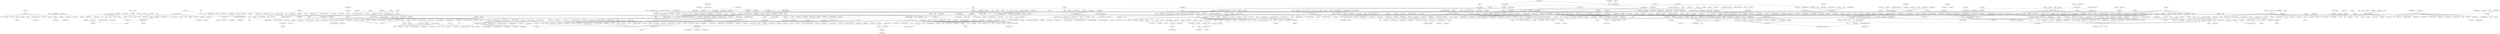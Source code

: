 strict graph "" {
	node [label="\N"];
	2	[id=2,
		label="Jurassic 5",
		level=3,
		pos="-7041.984120505907,3227.1217009227203",
		weight=0];
	2087	[id=2087,
		label="Mos Def",
		level=1,
		pos="-7423.621354663911,2972.6111241166577",
		weight=0];
	2 -- 2087	[level=3];
	3	[id=3,
		label="3 Doors Down",
		level=1,
		pos="3389.5308924562178,483.0546427584304",
		weight=0];
	1597	[id=1597,
		label=Fuel,
		level=1,
		pos="3105.7729571567434,5.144190630858517",
		weight=0];
	3 -- 1597	[level=1];
	4	[id=4,
		label=Kosheen,
		level=3,
		pos="-4327.546120305395,-2492.384161282274",
		weight=0];
	261	[id=261,
		label=UNKLE,
		level=1,
		pos="-4370.412941092086,-1890.2851378156165",
		weight=0];
	4 -- 261	[level=3];
	5	[id=5,
		label="Tom Petty and the Heartbreakers",
		level=3,
		pos="10191.783676612316,-4294.85664607236",
		weight=0];
	1182	[id=1182,
		label="George Harrison",
		level=3,
		pos="9879.433212594904,-3961.791922809406",
		weight=0];
	5 -- 1182	[level=3];
	6	[id=6,
		label="Duran Duran",
		level=2,
		pos="8596.427330994593,-6.669146232904074",
		weight=0];
	1521	[id=1521,
		label="Spandau Ballet",
		level=1,
		pos="8756.834394930915,793.249304914057",
		weight=0];
	6 -- 1521	[level=2];
	2050	[id=2050,
		label="Sarah Vaughan",
		level=3,
		pos="12508.86824840703,2999.201247989472",
		weight=0];
	2576	[id=2576,
		label="Billie Holiday",
		level=1,
		pos="12549.316818680767,2223.89573535998",
		weight=0];
	2050 -- 2576	[level=3];
	8	[id=8,
		label="The Go! Team",
		level=3,
		pos="-7592.714689941012,-1004.9247450616971",
		weight=0];
	1042	[id=1042,
		label="The Apples in Stereo",
		level=1,
		pos="-7576.383796618711,-493.06025076236085",
		weight=0];
	8 -- 1042	[level=3];
	2051	[id=2051,
		label="The Band",
		level=3,
		pos="7125.452560517468,3189.5189986012133",
		weight=0];
	2045	[id=2045,
		label="Van Morrison",
		level=1,
		pos="6768.988493407076,2705.0913094651937",
		weight=0];
	2051 -- 2045	[level=3];
	11	[id=11,
		label="Michelle Branch",
		level=3,
		pos="-3350.747382953787,1514.5990762339727",
		weight=0];
	2268	[id=2268,
		label="Ashlee Simpson",
		level=1,
		pos="-3082.6385141964993,908.237228482623",
		weight=0];
	11 -- 2268	[level=3];
	2059	[id=2059,
		label=Phoenix,
		level=3,
		pos="-725.373795427814,-45.22994378163996",
		weight=0];
	1276	[id=1276,
		label="Ra Ra Riot",
		level=3,
		pos="-473.9410639258747,1.3238766503275352",
		weight=0];
	2059 -- 1276	[level=3];
	13	[id=13,
		label="The Decemberists",
		level=2,
		pos="-9587.765587274274,311.83385632382397",
		weight=0];
	63	[id=63,
		label="Fleet Foxes",
		level=1,
		pos="-8947.521407295108,-460.751430398403",
		weight=0];
	13 -- 63	[level=2];
	2060	[id=2060,
		label="Felix Mendelssohn",
		level=2,
		pos="-6398.356779111124,-5172.288801615857",
		weight=0];
	289	[id=289,
		label="Frédéric Chopin",
		level=3,
		pos="-7513.998075771777,-5182.375717054432",
		weight=0];
	2060 -- 289	[level=3];
	306	[id=306,
		label="Pyotr Ilyich Tchaikovsky",
		level=3,
		pos="-6189.415538681489,-4244.579944438612",
		weight=0];
	2060 -- 306	[level=3];
	2383	[id=2383,
		label="Wolfgang Amadeus Mozart",
		level=2,
		pos="-6297.621122485126,-6245.553220152774",
		weight=0];
	2060 -- 2383	[level=2];
	2491	[id=2491,
		label="Johann Sebastian Bach",
		level=2,
		pos="-6828.459916910461,-6217.930602748064",
		weight=0];
	2060 -- 2491	[level=2];
	2557	[id=2557,
		label="Ludwig van Beethoven",
		level=2,
		pos="-5788.816597467283,-5865.128292842066",
		weight=0];
	2060 -- 2557	[level=2];
	576	[id=576,
		label="Antonio Vivaldi",
		level=3,
		pos="-6384.668058283722,-4330.63323563609",
		weight=0];
	2060 -- 576	[level=3];
	1827	[id=1827,
		label="Modest Petrovich Mussorgsky",
		level=2,
		pos="-5510.34076903319,-5089.846388984629",
		weight=0];
	2060 -- 1827	[level=2];
	2061	[id=2061,
		label="Dave Matthews & Tim Reynolds",
		level=1,
		pos="5717.6060542156665,104.65695576681982",
		weight=0];
	366	[id=366,
		label="John Mayer",
		level=2,
		pos="5840.638031359587,-310.71440882867876",
		weight=0];
	2061 -- 366	[level=2];
	486	[id=486,
		label="Dave Matthews Band",
		level=2,
		pos="5672.295690639671,737.2613017122791",
		weight=0];
	2061 -- 486	[level=2];
	793	[id=793,
		label="John Mayer Trio",
		level=1,
		pos="6073.533449679028,157.91316086353055",
		weight=0];
	2061 -- 793	[level=1];
	870	[id=870,
		label="Jack Johnson",
		level=1,
		pos="5486.526825585954,35.79226545308551",
		weight=0];
	2061 -- 870	[level=1];
	1027	[id=1027,
		label="Ray LaMontagne",
		level=3,
		pos="5578.577884834616,501.7931125089535",
		weight=0];
	2061 -- 1027	[level=3];
	1231	[id=1231,
		label=Dispatch,
		level=3,
		pos="5954.232774322846,586.1633042438328",
		weight=0];
	2061 -- 1231	[level=3];
	1608	[id=1608,
		label=Phish,
		level=3,
		pos="5997.176122101293,-188.81967762994526",
		weight=0];
	2061 -- 1608	[level=3];
	1963	[id=1963,
		label="David Gray",
		level=2,
		pos="5727.002003405917,-385.31735469166557",
		weight=0];
	2061 -- 1963	[level=2];
	2065	[id=2065,
		label="Kool & The Gang",
		level=3,
		pos="10989.401756937874,2493.121078097005",
		weight=0];
	396	[id=396,
		label="KC and the Sunshine Band",
		level=2,
		pos="10673.956822733218,2053.038015791811",
		weight=0];
	2065 -- 396	[level=3];
	2067	[id=2067,
		label=HIM,
		level=2,
		pos="2075.758482561919,-2156.6293361642406",
		weight=0];
	1631	[id=1631,
		label=CKY,
		level=2,
		pos="1594.264070914768,-1659.8348560375925",
		weight=0];
	2067 -- 1631	[level=2];
	2068	[id=2068,
		label="Le Tigre",
		level=3,
		pos="-435.49136162887487,3360.283045770194",
		weight=0];
	1015	[id=1015,
		label="Yeah Yeah Yeahs",
		level=1,
		pos="-35.53438234542211,3538.3208018476325",
		weight=0];
	2068 -- 1015	[level=3];
	22	[id=22,
		label="Blind Guardian",
		level=3,
		pos="15098.52016930345,-216.72470947172292",
		weight=0];
	231	[id=231,
		label="Demons & Wizards",
		level=3,
		pos="14937.245811986068,-774.8597424475653",
		weight=0];
	22 -- 231	[level=3];
	2072	[id=2072,
		label="The Cure",
		level=1,
		pos="-2906.9354141437625,5534.311974754035",
		weight=0];
	1028	[id=1028,
		label="Joy Division",
		level=1,
		pos="-3324.8106562975936,5086.902385890745",
		weight=0];
	2072 -- 1028	[level=1];
	26	[id=26,
		label="Def Leppard",
		level=3,
		pos="11713.737658775106,-1501.360779676485",
		weight=0];
	421	[id=421,
		label="Bon Jovi",
		level=1,
		pos="11807.992867556792,-818.5016105256292",
		weight=0];
	26 -- 421	[level=3];
	27	[id=27,
		label="Yo La Tengo",
		level=1,
		pos="-2450.979485274734,3966.2750343669804",
		weight=0];
	651	[id=651,
		label="Sonic Youth",
		level=1,
		pos="-2845.258910390028,4559.554725340716",
		weight=0];
	27 -- 651	[level=1];
	877	[id=877,
		label="The Walkmen",
		level=3,
		pos="-2561.986685390506,4610.905076665486",
		weight=0];
	27 -- 877	[level=3];
	1655	[id=1655,
		label=Stereolab,
		level=3,
		pos="-2057.175696708381,3817.098654815595",
		weight=0];
	27 -- 1655	[level=3];
	1912	[id=1912,
		label="The Raveonettes",
		level=1,
		pos="-1951.195539297044,3437.5167445322936",
		weight=0];
	27 -- 1912	[level=1];
	2010	[id=2010,
		label=Pavement,
		level=3,
		pos="-2927.7031833233914,4336.664868241196",
		weight=0];
	27 -- 2010	[level=3];
	2076	[id=2076,
		label="Eartha Kitt",
		level=1,
		pos="10925.843716290801,1304.7301063837442",
		weight=0];
	2465	[id=2465,
		label="Nancy Wilson",
		level=1,
		pos="11495.337009077286,1715.7622165931014",
		weight=0];
	2076 -- 2465	[level=1];
	703	[id=703,
		label="Judy Garland",
		level=1,
		pos="10480.879723438837,720.9007297214945",
		weight=0];
	2076 -- 703	[level=1];
	29	[id=29,
		label="Nelly Furtado",
		level=1,
		pos="-2642.6518658055425,1379.0775564219402",
		weight=0];
	29 -- 2268	[level=1];
	30	[id=30,
		label="Simon & Garfunkel",
		level=1,
		pos="-10377.880375204102,-1924.8547177979435",
		weight=0];
	291	[id=291,
		label="Nick Drake",
		level=1,
		pos="-10689.086456949452,-1315.3298410925036",
		weight=0];
	30 -- 291	[level=1];
	2079	[id=2079,
		label="The Clash",
		level=1,
		pos="11732.321730908327,4371.526163898692",
		weight=0];
	2188	[id=2188,
		label="The Damned",
		level=1,
		pos="11244.928292603574,4058.2885741057994",
		weight=0];
	2079 -- 2188	[level=1];
	2081	[id=2081,
		label="Bee Gees",
		level=2,
		pos="11138.40467025952,2181.169732512324",
		weight=0];
	2081 -- 396	[level=2];
	35	[id=35,
		label="Brand New",
		level=2,
		pos="-11472.171479267161,-1560.9096665469838",
		weight=0];
	1730	[id=1730,
		label=Thrice,
		level=1,
		pos="-11580.120951602577,-2186.7957093842497",
		weight=0];
	35 -- 1730	[level=2];
	36	[id=36,
		label="Method Man",
		level=1,
		pos="-9634.13180467065,4139.282371200185",
		weight=0];
	330	[id=330,
		label="GZA/Genius",
		level=1,
		pos="-10034.092532053672,3621.8934285619225",
		weight=0];
	36 -- 330	[level=1];
	1380	[id=1380,
		label=Redman,
		level=1,
		pos="-8944.872846696928,4192.719831378351",
		weight=0];
	36 -- 1380	[level=1];
	1674	[id=1674,
		label="Cypress Hill",
		level=3,
		pos="-9676.915005105424,3486.179383903169",
		weight=0];
	36 -- 1674	[level=3];
	2083	[id=2083,
		label="The Rapture",
		level=3,
		pos="-5878.98860322801,-249.30616202518374",
		weight=0];
	406	[id=406,
		label="LCD Soundsystem",
		level=1,
		pos="-5486.90178101608,-869.973483977695",
		weight=0];
	2083 -- 406	[level=3];
	38	[id=38,
		label=Shakira,
		level=2,
		pos="-3095.866948587311,3196.828525750257",
		weight=0];
	180	[id=180,
		label="Enrique Iglesias",
		level=2,
		pos="-2644.529864089645,2935.391402070278",
		weight=0];
	38 -- 180	[level=2];
	39	[id=39,
		label=Staind,
		level=2,
		pos="2507.766247284963,-449.6615270070264",
		weight=0];
	39 -- 1597	[level=2];
	40	[id=40,
		label="Velvet Revolver",
		level=3,
		pos="1676.0579138021797,5169.4612301529805",
		weight=0];
	1316	[id=1316,
		label="Chris Cornell",
		level=3,
		pos="1602.594722552142,4789.014553908131",
		weight=0];
	40 -- 1316	[level=3];
	2085	[id=2085,
		label="The Magnetic Fields",
		level=3,
		pos="-7663.277261501745,-45.165329405523956",
		weight=0];
	2085 -- 1042	[level=3];
	2086	[id=2086,
		label=Mogwai,
		level=2,
		pos="-2250.1400313889694,-4522.212581876995",
		weight=0];
	2523	[id=2523,
		label="A Silver Mt. Zion",
		level=1,
		pos="-1850.2890119650785,-4931.816820347489",
		weight=0];
	2086 -- 2523	[level=2];
	117	[id=117,
		label=Nas,
		level=2,
		pos="-7056.6005762614395,3457.9798378321075",
		weight=0];
	2087 -- 117	[level=2];
	142	[id=142,
		label="Lupe Fiasco",
		level=3,
		pos="-6984.543768392452,2827.9492635776005",
		weight=0];
	2087 -- 142	[level=3];
	2421	[id=2421,
		label=Common,
		level=3,
		pos="-6918.332501167238,3078.070491638886",
		weight=0];
	2087 -- 2421	[level=3];
	2494	[id=2494,
		label="Q-Tip",
		level=3,
		pos="-7825.108525772008,3338.9577091446845",
		weight=0];
	2087 -- 2494	[level=3];
	1011	[id=1011,
		label="Gang Starr",
		level=1,
		pos="-8077.908347903424,3390.046680932331",
		weight=0];
	2087 -- 1011	[level=1];
	1090	[id=1090,
		label=Fugees,
		level=3,
		pos="-6964.747579548039,2710.8095592061172",
		weight=0];
	2087 -- 1090	[level=3];
	1200	[id=1200,
		label="Jay-Z",
		level=1,
		pos="-7010.079251093337,2394.2673577788746",
		weight=0];
	2087 -- 1200	[level=1];
	1288	[id=1288,
		label="A Tribe Called Quest",
		level=3,
		pos="-7395.1751653651245,3634.4977319828254",
		weight=0];
	2087 -- 1288	[level=3];
	1657	[id=1657,
		label="De La Soul",
		level=3,
		pos="-7910.098841763109,2768.9774763105183",
		weight=0];
	2087 -- 1657	[level=3];
	2037	[id=2037,
		label="The Roots",
		level=2,
		pos="-7144.631440107011,3696.3087262796935",
		weight=0];
	2087 -- 2037	[level=2];
	44	[id=44,
		label="The Microphones",
		level=2,
		pos="-6934.061026920472,-498.07177473054713",
		weight=0];
	2518	[id=2518,
		label="Ugly Casanova",
		level=1,
		pos="-6770.60889003142,-832.6020579288613",
		weight=0];
	44 -- 2518	[level=2];
	1467	[id=1467,
		label=Smog,
		level=2,
		pos="-6779.638327841512,100.19915538410875",
		weight=0];
	44 -- 1467	[level=2];
	2090	[id=2090,
		label="Foo Fighters",
		level=1,
		pos="1001.0021804787126,2618.0816840525404",
		weight=0];
	144	[id=144,
		label="Queens of the Stone Age",
		level=1,
		pos="1301.7073740061512,2056.562205859119",
		weight=0];
	2090 -- 144	[level=1];
	46	[id=46,
		label=Joe,
		level=2,
		pos="-8763.7022781862,1741.1957547184188",
		weight=0];
	2183	[id=2183,
		label="Ne-Yo",
		level=3,
		pos="-8564.885804843268,1166.5985031152711",
		weight=0];
	46 -- 2183	[level=3];
	258	[id=258,
		label=Lloyd,
		level=3,
		pos="-9198.439532351213,2159.076688127145",
		weight=0];
	46 -- 258	[level=3];
	2338	[id=2338,
		label="Craig David",
		level=3,
		pos="-9339.00624089334,1452.9678183781884",
		weight=0];
	46 -- 2338	[level=3];
	307	[id=307,
		label="R. Kelly",
		level=3,
		pos="-9001.600458712674,2252.18047565135",
		weight=0];
	46 -- 307	[level=3];
	2474	[id=2474,
		label=Musiq,
		level=2,
		pos="-8032.077559866757,1600.3814073760238",
		weight=0];
	46 -- 2474	[level=2];
	593	[id=593,
		label=Usher,
		level=2,
		pos="-8424.534760405371,1111.9098363409328",
		weight=0];
	46 -- 593	[level=2];
	2092	[id=2092,
		label=Incubus,
		level=1,
		pos="2854.0996569140043,950.1260517275757",
		weight=0];
	2092 -- 1597	[level=1];
	48	[id=48,
		label="Cyndi Lauper",
		level=2,
		pos="10095.18334104424,1135.5345688628772",
		weight=0];
	2175	[id=2175,
		label="Donna Summer",
		level=2,
		pos="10228.10199920598,1660.655233298467",
		weight=0];
	48 -- 2175	[level=2];
	262	[id=262,
		label="Pat Benatar",
		level=2,
		pos="10484.672414737888,1448.9117726113543",
		weight=0];
	48 -- 262	[level=2];
	416	[id=416,
		label="Alison Moyet",
		level=1,
		pos="9656.682999113951,1037.9490496640653",
		weight=0];
	48 -- 416	[level=2];
	49	[id=49,
		label=Rammstein,
		level=1,
		pos="-888.4674958546422,-2494.203949436386",
		weight=0];
	106	[id=106,
		label=Pain,
		level=1,
		pos="-557.8169538824485,-2484.724300607548",
		weight=0];
	49 -- 106	[level=1];
	2093	[id=2093,
		label=Kreator,
		level=2,
		pos="519.0207932228562,-3945.4879898514255",
		weight=0];
	1086	[id=1086,
		label=Sepultura,
		level=1,
		pos="342.93033812636276,-3368.9844164050187",
		weight=0];
	2093 -- 1086	[level=2];
	1797	[id=1797,
		label=Megadeth,
		level=2,
		pos="1061.0040735946548,-4061.9763609900433",
		weight=0];
	2093 -- 1797	[level=2];
	2096	[id=2096,
		label="The Velvet Underground",
		level=1,
		pos="6702.695379115954,-1860.7575952217303",
		weight=0];
	2153	[id=2153,
		label="The Jimi Hendrix Experience",
		level=1,
		pos="7057.469113441427,-1267.9228461973598",
		weight=0];
	2096 -- 2153	[level=1];
	2097	[id=2097,
		label="Eve 6",
		level=3,
		pos="4078.9625799379814,1020.6598729891492",
		weight=0];
	1007	[id=1007,
		label="The Verve Pipe",
		level=1,
		pos="3785.4869207301867,292.9151360412548",
		weight=0];
	2097 -- 1007	[level=3];
	2099	[id=2099,
		label="Alkaline Trio",
		level=3,
		pos="1777.5885782196415,508.60762966649435",
		weight=0];
	582	[id=582,
		label="The Ataris",
		level=1,
		pos="2196.174613309934,368.7944386576463",
		weight=0];
	2099 -- 582	[level=3];
	55	[id=55,
		label=Aqualung,
		level=3,
		pos="-539.0433308794268,1074.8513532477941",
		weight=0];
	158	[id=158,
		label=Keane,
		level=1,
		pos="-608.0053853958591,1672.594341633962",
		weight=0];
	55 -- 158	[level=3];
	2104	[id=2104,
		label="Linkin Park",
		level=1,
		pos="1044.4406740050954,-2568.465856613158",
		weight=0];
	2230	[id=2230,
		label=Slipknot,
		level=1,
		pos="328.92887310756373,-2088.6069130187066",
		weight=0];
	2104 -- 2230	[level=1];
	2105	[id=2105,
		label="The Magic Numbers",
		level=1,
		pos="-8136.0205229894955,-1186.8218370173756",
		weight=0];
	284	[id=284,
		label="The Thrills",
		level=1,
		pos="-8785.92279935291,-1458.0835129913269",
		weight=0];
	2105 -- 284	[level=1];
	628	[id=628,
		label="The Polyphonic Spree",
		level=1,
		pos="-7969.721129688707,-713.6804696251478",
		weight=0];
	2105 -- 628	[level=1];
	58	[id=58,
		label=Gorillaz,
		level=1,
		pos="-142.00312883503705,1515.9593294057463",
		weight=0];
	429	[id=429,
		label="The White Stripes",
		level=1,
		pos="183.05246163581305,996.456826920688",
		weight=0];
	58 -- 429	[level=1];
	59	[id=59,
		label="DJ Mehdi",
		level=1,
		pos="-6527.342470522182,-1567.1991783368562",
		weight=0];
	2360	[id=2360,
		label="Daft Punk",
		level=1,
		pos="-6875.119030386564,-1761.5902661879768",
		weight=0];
	59 -- 2360	[level=1];
	2526	[id=2526,
		label="Boys Noize",
		level=2,
		pos="-6750.56425474322,-1975.6358494025444",
		weight=0];
	59 -- 2526	[level=2];
	1986	[id=1986,
		label=Justice,
		level=1,
		pos="-6051.188614421326,-1286.6526840162428",
		weight=0];
	59 -- 1986	[level=1];
	60	[id=60,
		label=Boston,
		level=3,
		pos="8662.927687513089,-4052.9922183063595",
		weight=0];
	1497	[id=1497,
		label=Styx,
		level=1,
		pos="8489.148199352749,-3411.4134839046783",
		weight=0];
	60 -- 1497	[level=3];
	61	[id=61,
		label=Ciara,
		level=3,
		pos="-5742.641383733886,1710.5125943201738",
		weight=0];
	972	[id=972,
		label="Lil' Kim",
		level=1,
		pos="-5810.926613970776,1201.6551406412193",
		weight=0];
	61 -- 972	[level=3];
	197	[id=197,
		label="José González",
		level=2,
		pos="-9433.598565692959,-953.4913914497031",
		weight=0];
	63 -- 197	[level=2];
	2277	[id=2277,
		label="The National",
		level=3,
		pos="-9142.805549974586,308.95536178586786",
		weight=0];
	63 -- 2277	[level=3];
	2312	[id=2312,
		label="Vampire Weekend",
		level=3,
		pos="-9668.406461134438,56.77847203881639",
		weight=0];
	63 -- 2312	[level=3];
	435	[id=435,
		label="Noah and the Whale",
		level=1,
		pos="-9527.177082663546,-670.0742646234945",
		weight=0];
	63 -- 435	[level=1];
	600	[id=600,
		label="Band of Horses",
		level=3,
		pos="-9665.447374286952,-84.32361336909334",
		weight=0];
	63 -- 600	[level=3];
	608	[id=608,
		label="Animal Collective",
		level=3,
		pos="-8862.043554462569,366.5588346964937",
		weight=0];
	63 -- 608	[level=3];
	908	[id=908,
		label="M. Ward",
		level=3,
		pos="-9689.244674870672,-241.57030095685084",
		weight=0];
	63 -- 908	[level=3];
	923	[id=923,
		label="Iron & Wine",
		level=1,
		pos="-9309.287934565547,376.5163801411292",
		weight=0];
	63 -- 923	[level=1];
	1045	[id=1045,
		label="My Morning Jacket",
		level=3,
		pos="-9568.343117509745,174.04498550402755",
		weight=0];
	63 -- 1045	[level=3];
	1116	[id=1116,
		label=DeVotchKa,
		level=2,
		pos="-9345.61441236204,-1463.0171465757958",
		weight=0];
	63 -- 1116	[level=2];
	1461	[id=1461,
		label="The Shins",
		level=1,
		pos="-9118.220633422772,436.9281849782995",
		weight=0];
	63 -- 1461	[level=1];
	1670	[id=1670,
		label="Arcade Fire",
		level=1,
		pos="-8124.648519714497,-893.6252211363344",
		weight=0];
	63 -- 1670	[level=1];
	1680	[id=1680,
		label="Sufjan Stevens",
		level=1,
		pos="-9545.887029224828,-1372.7051310724532",
		weight=0];
	63 -- 1680	[level=1];
	1805	[id=1805,
		label=Beirut,
		level=3,
		pos="-8594.576326941826,-1014.4895976227435",
		weight=0];
	63 -- 1805	[level=3];
	1848	[id=1848,
		label="Bon Iver",
		level=1,
		pos="-9755.490864926589,-1441.912409816207",
		weight=0];
	63 -- 1848	[level=1];
	1850	[id=1850,
		label="Andrew Bird",
		level=2,
		pos="-9341.886013471949,245.72534719103353",
		weight=0];
	63 -- 1850	[level=2];
	2116	[id=2116,
		label="The Who",
		level=1,
		pos="7640.128956796545,-1541.0491627538668",
		weight=0];
	2116 -- 2153	[level=1];
	69	[id=69,
		label="The Cars",
		level=3,
		pos="9674.676407798679,1900.4998083445712",
		weight=0];
	1356	[id=1356,
		label=Devo,
		level=1,
		pos="9236.78313368886,2308.2873762020567",
		weight=0];
	69 -- 1356	[level=3];
	70	[id=70,
		label="Melissa Etheridge",
		level=2,
		pos="4202.975854681985,3356.963022275675",
		weight=0];
	137	[id=137,
		label="Joan Osborne",
		level=2,
		pos="3898.0152730060454,2953.486541528766",
		weight=0];
	70 -- 137	[level=2];
	543	[id=543,
		label=Jewel,
		level=2,
		pos="4571.584126694895,3603.3942728757047",
		weight=0];
	70 -- 543	[level=2];
	1927	[id=1927,
		label="Tracy Chapman",
		level=3,
		pos="4644.2691123799195,3350.6622438328322",
		weight=0];
	70 -- 1927	[level=3];
	72	[id=72,
		label="Aimee Mann",
		level=2,
		pos="4665.918378899841,-2220.5530653987703",
		weight=0];
	958	[id=958,
		label="Rufus Wainwright",
		level=2,
		pos="4778.517332188884,-2138.469423089411",
		weight=0];
	72 -- 958	[level=2];
	1943	[id=1943,
		label="Beth Orton",
		level=2,
		pos="4174.736624892582,-1831.4240789153673",
		weight=0];
	72 -- 1943	[level=2];
	2120	[id=2120,
		label=Atreyu,
		level=3,
		pos="-11749.993261575448,-3585.541838988105",
		weight=0];
	1229	[id=1229,
		label="From Autumn to Ashes",
		level=3,
		pos="-12075.237383033338,-3162.8029133984273",
		weight=0];
	2120 -- 1229	[level=3];
	74	[id=74,
		label="Sunrise Avenue",
		level=1,
		pos="2850.322871246108,2357.7633040454666",
		weight=0];
	2519	[id=2519,
		label="Simple Plan",
		level=2,
		pos="2386.7920874588076,2931.8270600093047",
		weight=0];
	74 -- 2519	[level=2];
	649	[id=649,
		label="The Calling",
		level=3,
		pos="2301.3095638920436,2598.322469356304",
		weight=0];
	74 -- 649	[level=3];
	683	[id=683,
		label=Hoobastank,
		level=2,
		pos="3314.8172327775724,2432.8968613116954",
		weight=0];
	74 -- 683	[level=2];
	1177	[id=1177,
		label=Daughtry,
		level=1,
		pos="3100.704920535668,1232.5049243198678",
		weight=0];
	74 -- 1177	[level=1];
	1595	[id=1595,
		label="The Rasmus",
		level=3,
		pos="3190.187328544289,2679.277111379007",
		weight=0];
	74 -- 1595	[level=3];
	1960	[id=1960,
		label=OneRepublic,
		level=1,
		pos="2781.344105907743,3100.6390305508644",
		weight=0];
	74 -- 1960	[level=1];
	2121	[id=2121,
		label="Ricky Martin",
		level=3,
		pos="-3069.8181401820234,3651.8490239208772",
		weight=0];
	2121 -- 180	[level=3];
	248	[id=248,
		label="Luis Miguel",
		level=3,
		pos="-3813.422295926115,4117.615173647012",
		weight=0];
	2121 -- 248	[level=3];
	2122	[id=2122,
		label="Alanis Morissette",
		level=1,
		pos="-3717.210943077554,1111.2763501208296",
		weight=0];
	1099	[id=1099,
		label="No Doubt",
		level=1,
		pos="-3742.184502191866,643.8189971756058",
		weight=0];
	2122 -- 1099	[level=1];
	77	[id=77,
		label=Bonobo,
		level=3,
		pos="-2928.417439950901,-1982.2764798005494",
		weight=0];
	1071	[id=1071,
		label="DJ Krush",
		level=1,
		pos="-2951.1590612445193,-1414.193227827209",
		weight=0];
	77 -- 1071	[level=3];
	78	[id=78,
		label="Delta Goodrem",
		level=2,
		pos="-3894.0772440364917,1617.9322780154519",
		weight=0];
	630	[id=630,
		label="The Veronicas",
		level=2,
		pos="-3645.6756773435436,1265.2590163832085",
		weight=0];
	78 -- 630	[level=2];
	1494	[id=1494,
		label=Anastacia,
		level=3,
		pos="-4098.2551522005315,2291.462700948661",
		weight=0];
	78 -- 1494	[level=3];
	1764	[id=1764,
		label="Natalie Imbruglia",
		level=2,
		pos="-3667.709315862269,2013.4369444688548",
		weight=0];
	78 -- 1764	[level=2];
	2125	[id=2125,
		label="Fall Out Boy",
		level=1,
		pos="-13628.553797969358,-3695.8066835204045",
		weight=0];
	717	[id=717,
		label="Cute Is What We Aim For",
		level=1,
		pos="-14000.467709535806,-2940.5653983018083",
		weight=0];
	2125 -- 717	[level=1];
	2126	[id=2126,
		label="Toad the Wet Sprocket",
		level=1,
		pos="4454.561957101272,1264.3168771457194",
		weight=0];
	81	[id=81,
		label="Barenaked Ladies",
		level=3,
		pos="4249.804164270298,1606.981033206527",
		weight=0];
	2126 -- 81	[level=3];
	2247	[id=2247,
		label="Counting Crows",
		level=1,
		pos="4785.946817131516,1655.2383105767592",
		weight=0];
	2126 -- 2247	[level=1];
	2414	[id=2414,
		label="Soul Coughing",
		level=2,
		pos="4525.591342273393,1951.5514358847856",
		weight=0];
	2126 -- 2414	[level=2];
	868	[id=868,
		label="R.E.M.",
		level=1,
		pos="4261.53066440884,1899.7502150950859",
		weight=0];
	2126 -- 868	[level=1];
	930	[id=930,
		label="Duncan Sheik",
		level=1,
		pos="4286.029860583008,531.1024734496735",
		weight=0];
	2126 -- 930	[level=1];
	2127	[id=2127,
		label="Bloc Party",
		level=1,
		pos="-9746.935872571616,-552.7171493817473",
		weight=0];
	1197	[id=1197,
		label="Mystery Jets",
		level=1,
		pos="-10084.45674695438,-450.2007800654485",
		weight=0];
	2127 -- 1197	[level=1];
	2128	[id=2128,
		label=DragonForce,
		level=3,
		pos="14034.574380653521,-135.53112769683435",
		weight=0];
	524	[id=524,
		label=Helloween,
		level=1,
		pos="14366.689643419397,-748.1271819503087",
		weight=0];
	2128 -- 524	[level=3];
	85	[id=85,
		label="Ry Cooder",
		level=1,
		pos="6694.812720215246,1966.77441511207",
		weight=0];
	481	[id=481,
		label="Taj Mahal",
		level=1,
		pos="6734.3104535124185,1078.516884488131",
		weight=0];
	85 -- 481	[level=1];
	85 -- 2045	[level=1];
	2133	[id=2133,
		label="The Shirelles",
		level=3,
		pos="12971.11803923419,-3472.8322852735027",
		weight=0];
	127	[id=127,
		label="The Supremes",
		level=2,
		pos="12421.937953315166,-3272.4862995201156",
		weight=0];
	2133 -- 127	[level=3];
	2178	[id=2178,
		label="Brenda Lee",
		level=3,
		pos="13422.296718796886,-3671.668445587143",
		weight=0];
	2133 -- 2178	[level=3];
	2134	[id=2134,
		label=Buzzcocks,
		level=2,
		pos="-3850.2072985428704,5402.590375869053",
		weight=0];
	2381	[id=2381,
		label=Ramones,
		level=2,
		pos="-4299.163823118428,5654.017209146795",
		weight=0];
	2134 -- 2381	[level=2];
	398	[id=398,
		label="The Jam",
		level=3,
		pos="-4341.846856449107,5345.202357684446",
		weight=0];
	2134 -- 398	[level=3];
	2134 -- 1028	[level=2];
	88	[id=88,
		label="The Dresden Dolls",
		level=3,
		pos="6142.0406006223675,2242.7561599280234",
		weight=0];
	1320	[id=1320,
		label="Regina Spektor",
		level=2,
		pos="5496.63283507065,2256.140569972132",
		weight=0];
	88 -- 1320	[level=3];
	2136	[id=2136,
		label="Art Brut",
		level=3,
		pos="-2298.350837594597,4659.695711752647",
		weight=0];
	333	[id=333,
		label=Milburn,
		level=3,
		pos="-1907.3425588046362,4618.583896221278",
		weight=0];
	2136 -- 333	[level=3];
	91	[id=91,
		label="Five for Fighting",
		level=3,
		pos="3317.1407384469526,3339.6986998583607",
		weight=0];
	91 -- 1960	[level=3];
	2139	[id=2139,
		label="Run-D.M.C.",
		level=3,
		pos="-9562.038396329102,1224.1854758918084",
		weight=0];
	1102	[id=1102,
		label="Sir Mix-A-Lot",
		level=3,
		pos="-9101.578372055445,910.8998252225963",
		weight=0];
	2139 -- 1102	[level=3];
	93	[id=93,
		label=Lamb,
		level=2,
		pos="-4385.594334903552,-2429.8267639848773",
		weight=0];
	93 -- 261	[level=2];
	2142	[id=2142,
		label="Frou Frou",
		level=2,
		pos="5697.026804408237,3268.6455120456726",
		weight=0];
	164	[id=164,
		label="Imogen Heap",
		level=2,
		pos="5785.98435328814,2848.5423762945625",
		weight=0];
	2142 -- 164	[level=2];
	95	[id=95,
		label="The Fiery Furnaces",
		level=3,
		pos="-7949.409775672535,-435.7177531883198",
		weight=0];
	369	[id=369,
		label=Enon,
		level=3,
		pos="-8381.511995195848,-184.2196836635454",
		weight=0];
	95 -- 369	[level=3];
	95 -- 1042	[level=3];
	96	[id=96,
		label="The Haunted",
		level=3,
		pos="-175.86206219178132,-4758.312300855722",
		weight=0];
	1694	[id=1694,
		label=Bloodbath,
		level=3,
		pos="-485.41874347966296,-5095.927452076023",
		weight=0];
	96 -- 1694	[level=3];
	2008	[id=2008,
		label="Arch Enemy",
		level=2,
		pos="229.9282629947267,-4538.278436081775",
		weight=0];
	96 -- 2008	[level=3];
	2144	[id=2144,
		label=Sugarcult,
		level=2,
		pos="2448.804925236575,1060.5488416278981",
		weight=0];
	223	[id=223,
		label=Yellowcard,
		level=2,
		pos="2638.164283079264,1404.535404813948",
		weight=0];
	2144 -- 223	[level=2];
	2144 -- 582	[level=2];
	733	[id=733,
		label="Plain White T's",
		level=2,
		pos="2826.968962793691,1471.539338573353",
		weight=0];
	2144 -- 733	[level=2];
	1605	[id=1605,
		label="Bowling for Soup",
		level=3,
		pos="2072.0882867301707,1574.3783506128577",
		weight=0];
	2144 -- 1605	[level=3];
	1846	[id=1846,
		label="The All-American Rejects",
		level=2,
		pos="2348.4821538984497,1646.2255921127787",
		weight=0];
	2144 -- 1846	[level=2];
	1972	[id=1972,
		label=Lostprophets,
		level=2,
		pos="1988.7290551675871,1244.7412675317491",
		weight=0];
	2144 -- 1972	[level=2];
	99	[id=99,
		label="The Smashing Pumpkins",
		level=1,
		pos="1104.0168300500834,4590.045523932706",
		weight=0];
	1654	[id=1654,
		label="Alice in Chains",
		level=1,
		pos="1636.443761518297,3979.8300403191506",
		weight=0];
	99 -- 1654	[level=1];
	2147	[id=2147,
		label="Crowded House",
		level=3,
		pos="10065.423558021475,1959.7891937712386",
		weight=0];
	1228	[id=1228,
		label="The Beautiful South",
		level=3,
		pos="9864.63681974028,1537.9177306146519",
		weight=0];
	2147 -- 1228	[level=3];
	2152	[id=2152,
		label="Soft Cell",
		level=3,
		pos="8971.1351328667,1766.7997204360756",
		weight=0];
	2459	[id=2459,
		label="A Flock of Seagulls",
		level=3,
		pos="8810.325999113673,1507.8293852833428",
		weight=0];
	2152 -- 2459	[level=3];
	105	[id=105,
		label="Dark Tranquillity",
		level=2,
		pos="513.3092482925339,-5012.952165593432",
		weight=0];
	2501	[id=2501,
		label="In Flames",
		level=2,
		pos="150.1908038947843,-5342.287877043055",
		weight=0];
	105 -- 2501	[level=2];
	517	[id=517,
		label="Amon Amarth",
		level=3,
		pos="491.8433268783223,-5521.797781658919",
		weight=0];
	105 -- 517	[level=3];
	105 -- 2008	[level=2];
	274	[id=274,
		label="Fear Factory",
		level=3,
		pos="-844.5333841574209,-2800.946554604099",
		weight=0];
	106 -- 274	[level=3];
	301	[id=301,
		label=Dope,
		level=1,
		pos="-470.95589137406864,-2078.3918112795504",
		weight=0];
	106 -- 301	[level=1];
	2433	[id=2433,
		label="Rob Zombie",
		level=2,
		pos="-313.77521823453395,-2887.4249576191683",
		weight=0];
	106 -- 2433	[level=2];
	107	[id=107,
		label="Explosions in the Sky",
		level=3,
		pos="-1475.7436661530298,-5229.781732049293",
		weight=0];
	107 -- 2523	[level=3];
	108	[id=108,
		label=KISS,
		level=2,
		pos="5636.447742835216,-2458.655010465129",
		weight=0];
	2362	[id=2362,
		label="Thin Lizzy",
		level=1,
		pos="6010.62317241248,-1928.6142983806415",
		weight=0];
	108 -- 2362	[level=2];
	109	[id=109,
		label="Au Revoir Simone",
		level=1,
		pos="-7836.190726473211,-1762.20776696841",
		weight=0];
	118	[id=118,
		label=Stars,
		level=2,
		pos="-8329.722015958529,-1691.955445914981",
		weight=0];
	109 -- 118	[level=2];
	522	[id=522,
		label=Feist,
		level=1,
		pos="-7668.5285543136815,-2564.099396247995",
		weight=0];
	109 -- 522	[level=1];
	625	[id=625,
		label="Lykke Li",
		level=3,
		pos="-8183.066510496744,-2321.965331550267",
		weight=0];
	109 -- 625	[level=3];
	648	[id=648,
		label="The Concretes",
		level=2,
		pos="-8451.95796702968,-2375.403918672192",
		weight=0];
	109 -- 648	[level=2];
	855	[id=855,
		label="Kings of Convenience",
		level=2,
		pos="-7935.240015123004,-2650.1610148746076",
		weight=0];
	109 -- 855	[level=2];
	1598	[id=1598,
		label="Camera Obscura",
		level=3,
		pos="-8038.128209820222,-2564.3998361106687",
		weight=0];
	109 -- 1598	[level=3];
	1843	[id=1843,
		label="Nouvelle Vague",
		level=3,
		pos="-8363.483369126367,-1983.4315432364174",
		weight=0];
	109 -- 1843	[level=3];
	1921	[id=1921,
		label="Architecture in Helsinki",
		level=1,
		pos="-7769.848241663955,-1133.471409844999",
		weight=0];
	109 -- 1921	[level=1];
	338	[id=338,
		label="The Rolling Stones",
		level=1,
		pos="7516.26570320342,-1635.7624293941371",
		weight=0];
	2153 -- 338	[level=1];
	354	[id=354,
		label="Jimi Hendrix",
		level=1,
		pos="7068.9534674143015,-2039.5588209690713",
		weight=0];
	2153 -- 354	[level=1];
	2428	[id=2428,
		label="The Allman Brothers Band",
		level=3,
		pos="7158.769401751013,-1956.4640498029482",
		weight=0];
	2153 -- 2428	[level=3];
	797	[id=797,
		label="Jefferson Airplane",
		level=2,
		pos="6859.971508387432,-1778.7651235686526",
		weight=0];
	2153 -- 797	[level=2];
	844	[id=844,
		label="Janis Joplin",
		level=2,
		pos="6436.757112445686,-1553.0845333294058",
		weight=0];
	2153 -- 844	[level=2];
	941	[id=941,
		label="The Yardbirds",
		level=3,
		pos="6620.01321774351,-1483.8807171453284",
		weight=0];
	2153 -- 941	[level=3];
	1302	[id=1302,
		label="Led Zeppelin",
		level=1,
		pos="7145.058808041343,-462.6787898063436",
		weight=0];
	2153 -- 1302	[level=1];
	1348	[id=1348,
		label="Creedence Clearwater Revival",
		level=2,
		pos="7612.807290365352,-746.2873072479987",
		weight=0];
	2153 -- 1348	[level=2];
	1528	[id=1528,
		label="Eric Clapton",
		level=1,
		pos="6705.352909035638,-713.7525338029106",
		weight=0];
	2153 -- 1528	[level=1];
	1756	[id=1756,
		label=Cream,
		level=2,
		pos="6635.8946029621675,-1934.3673541651242",
		weight=0];
	2153 -- 1756	[level=2];
	1920	[id=1920,
		label=Steppenwolf,
		level=1,
		pos="7351.235830101375,-1880.9225347181305",
		weight=0];
	2153 -- 1920	[level=1];
	2432	[id=2432,
		label="The Doors",
		level=1,
		pos="7420.592836804502,-514.8424731387046",
		weight=0];
	2153 -- 2432	[level=1];
	2154	[id=2154,
		label=Quantic,
		level=2,
		pos="-4182.8875541728285,-676.2933490202245",
		weight=0];
	1075	[id=1075,
		label="The Quantic Soul Orchestra",
		level=2,
		pos="-4547.937717818891,-838.1691591096926",
		weight=0];
	2154 -- 1075	[level=2];
	1953	[id=1953,
		label="9 Lazy 9",
		level=2,
		pos="-3759.4982961447604,-813.6974167460041",
		weight=0];
	2154 -- 1953	[level=2];
	112	[id=112,
		label="LL Cool J",
		level=1,
		pos="-6020.97850614362,1651.1275896814072",
		weight=0];
	143	[id=143,
		label=Ludacris,
		level=1,
		pos="-6404.114841788183,2259.458167172007",
		weight=0];
	112 -- 143	[level=1];
	112 -- 972	[level=1];
	113	[id=113,
		label="Calvin Harris",
		level=3,
		pos="-1404.2135042831653,1131.3520321384142",
		weight=0];
	947	[id=947,
		label=Mylo,
		level=3,
		pos="-1752.4288713418287,1762.0511951859762",
		weight=0];
	113 -- 947	[level=3];
	1388	[id=1388,
		label="Just Jack",
		level=1,
		pos="-1318.02626119402,142.65181255920666",
		weight=0];
	113 -- 1388	[level=3];
	2156	[id=2156,
		label=Chicane,
		level=2,
		pos="-5211.3468185161455,3862.720412120173",
		weight=0];
	209	[id=209,
		label=Schiller,
		level=2,
		pos="-5945.650898368735,3909.114796712539",
		weight=0];
	2156 -- 209	[level=2];
	1588	[id=1588,
		label="System F",
		level=2,
		pos="-4656.16790059816,3351.725002780876",
		weight=0];
	2156 -- 1588	[level=2];
	115	[id=115,
		label="2Pac",
		level=2,
		pos="-7659.971966781315,116.20903207817692",
		weight=0];
	1322	[id=1322,
		label="Snoop Dogg",
		level=2,
		pos="-7704.876817514419,567.2085493049833",
		weight=0];
	115 -- 1322	[level=2];
	116	[id=116,
		label="Anti-Flag",
		level=3,
		pos="869.3658015520779,43.33674735886391",
		weight=0];
	839	[id=839,
		label="The Offspring",
		level=1,
		pos="659.4757448380797,-477.72687123150854",
		weight=0];
	116 -- 839	[level=3];
	2160	[id=2160,
		label="Michael Bublé",
		level=3,
		pos="13776.015025260102,3706.5615564746104",
		weight=0];
	1531	[id=1531,
		label="Dean Martin",
		level=3,
		pos="13356.7497682479,3486.8993275846456",
		weight=0];
	2160 -- 1531	[level=3];
	120	[id=120,
		label="Ani DiFranco",
		level=3,
		pos="4874.433443572806,-1425.951351961295",
		weight=0];
	120 -- 1943	[level=3];
	2164	[id=2164,
		label="Tom Petty",
		level=3,
		pos="9721.678573664596,-4094.9499578304044",
		weight=0];
	2537	[id=2537,
		label="Paul McCartney",
		level=1,
		pos="9770.167691696248,-3330.6292558457394",
		weight=0];
	2164 -- 2537	[level=3];
	2168	[id=2168,
		label="The Replacements",
		level=3,
		pos="10294.698906702059,2703.8120128995834",
		weight=0];
	720	[id=720,
		label="Dinosaur Jr.",
		level=3,
		pos="10234.856702829366,2233.455461358479",
		weight=0];
	2168 -- 720	[level=3];
	987	[id=987,
		label=Minutemen,
		level=3,
		pos="10738.1233309276,3068.965466407916",
		weight=0];
	2168 -- 987	[level=3];
	1924	[id=1924,
		label=Wire,
		level=3,
		pos="9734.482155218528,2731.4672406666514",
		weight=0];
	2168 -- 1924	[level=3];
	123	[id=123,
		label="Chuck Berry",
		level=3,
		pos="14256.811432090308,-2463.7189305322304",
		weight=0];
	766	[id=766,
		label="Chubby Checker",
		level=3,
		pos="13889.605480115077,-2768.4908631600047",
		weight=0];
	123 -- 766	[level=3];
	124	[id=124,
		label="The Mamas & The Papas",
		level=3,
		pos="10295.459470051632,-4033.0422253971365",
		weight=0];
	1087	[id=1087,
		label="The Hollies",
		level=1,
		pos="10483.367484293314,-3304.895962927256",
		weight=0];
	124 -- 1087	[level=3];
	125	[id=125,
		label=Cursive,
		level=3,
		pos="-10673.523066047544,-2039.7836749375729",
		weight=0];
	2293	[id=2293,
		label="Pedro the Lion",
		level=1,
		pos="-10262.553987815092,-2361.059987411703",
		weight=0];
	125 -- 2293	[level=3];
	2387	[id=2387,
		label="At the Drive-In",
		level=3,
		pos="-10783.817503417065,-2187.5896702456043",
		weight=0];
	125 -- 2387	[level=3];
	2169	[id=2169,
		label="Amy Winehouse",
		level=1,
		pos="-4483.581474427825,-378.2829739123895",
		weight=0];
	734	[id=734,
		label="Joss Stone",
		level=1,
		pos="-5061.958012773495,243.25899828825692",
		weight=0];
	2169 -- 734	[level=1];
	418	[id=418,
		label="The Ronettes",
		level=2,
		pos="11864.392727644356,-3314.5433903183352",
		weight=0];
	127 -- 418	[level=2];
	830	[id=830,
		label="Dusty Springfield",
		level=3,
		pos="12840.264001048297,-3761.6819765592104",
		weight=0];
	127 -- 830	[level=3];
	1794	[id=1794,
		label="Marvin Gaye",
		level=2,
		pos="12655.183529199456,-2662.9374523433353",
		weight=0];
	127 -- 1794	[level=2];
	1801	[id=1801,
		label="The Temptations",
		level=3,
		pos="12266.456704617416,-2629.0388408496233",
		weight=0];
	127 -- 1801	[level=3];
	2171	[id=2171,
		label=Mudvayne,
		level=3,
		pos="-407.26052071381844,-2297.3154999604712",
		weight=0];
	2171 -- 2230	[level=3];
	2172	[id=2172,
		label="Iggy Pop",
		level=2,
		pos="-12005.694277174438,10.805837447167981",
		weight=0];
	1185	[id=1185,
		label="Lou Reed",
		level=2,
		pos="-11379.11203225824,256.62886857560824",
		weight=0];
	2172 -- 1185	[level=2];
	130	[id=130,
		label="The Everly Brothers",
		level=1,
		pos="11674.987946926549,-3034.409063497493",
		weight=0];
	2332	[id=2332,
		label="Buddy Holly",
		level=3,
		pos="11950.991644160184,-2786.1027208910564",
		weight=0];
	130 -- 2332	[level=3];
	1047	[id=1047,
		label="Elvis Presley",
		level=1,
		pos="12036.472532469326,-2988.1410719970286",
		weight=0];
	130 -- 1047	[level=1];
	1650	[id=1650,
		label="The Righteous Brothers",
		level=1,
		pos="11402.159373821733,-3507.1759565242764",
		weight=0];
	130 -- 1650	[level=1];
	2173	[id=2173,
		label=Motörhead,
		level=2,
		pos="7688.595808374639,-3631.755773514217",
		weight=0];
	2392	[id=2392,
		label="ZZ Top",
		level=1,
		pos="7708.835017488031,-3127.734173862286",
		weight=0];
	2173 -- 2392	[level=2];
	132	[id=132,
		label="Dennis Brown",
		level=2,
		pos="-10425.917541495763,2061.8770928886124",
		weight=0];
	1916	[id=1916,
		label="Bob Marley & The Wailers",
		level=2,
		pos="-10834.599694949193,1583.4256854430462",
		weight=0];
	132 -- 1916	[level=2];
	1919	[id=1919,
		label="Burning Spear",
		level=1,
		pos="-10016.941764913703,2491.0223746848965",
		weight=0];
	132 -- 1919	[level=2];
	2174	[id=2174,
		label="Three Days Grace",
		level=2,
		pos="1078.8386569558234,-1518.4416268495622",
		weight=0];
	1035	[id=1035,
		label="Papa Roach",
		level=1,
		pos="638.9766240853301,-1224.5279905913605",
		weight=0];
	2174 -- 1035	[level=2];
	2175 -- 396	[level=2];
	135	[id=135,
		label=Donovan,
		level=3,
		pos="-11208.472841106843,-1408.5913868606413",
		weight=0];
	135 -- 291	[level=3];
	136	[id=136,
		label="The Zutons",
		level=3,
		pos="-648.6573901030065,5108.094556109846",
		weight=0];
	627	[id=627,
		label="The Automatic",
		level=1,
		pos="-1217.1004787084375,4398.256437538685",
		weight=0];
	136 -- 627	[level=3];
	2269	[id=2269,
		label="Sinéad O'Connor",
		level=3,
		pos="3491.712330230588,3424.569001207856",
		weight=0];
	137 -- 2269	[level=3];
	469	[id=469,
		label="Patty Griffin",
		level=3,
		pos="3826.144117042118,3574.514246555543",
		weight=0];
	137 -- 469	[level=3];
	1800	[id=1800,
		label="4 Non Blondes",
		level=2,
		pos="3674.732068675557,2311.383231247059",
		weight=0];
	137 -- 1800	[level=2];
	2177	[id=2177,
		label="Jay-Z and Linkin Park",
		level=3,
		pos="268.53859234507684,-596.0611232781329",
		weight=0];
	2177 -- 1035	[level=3];
	768	[id=768,
		label="Ricky Nelson",
		level=3,
		pos="13666.118316776914,-3230.371747489366",
		weight=0];
	2178 -- 768	[level=3];
	140	[id=140,
		label="Stereo MC's",
		level=1,
		pos="-1470.0472580922992,-718.876785120808",
		weight=0];
	1149	[id=1149,
		label="Kruder & Dorfmeister",
		level=1,
		pos="-2173.462968682927,-1442.4877988853966",
		weight=0];
	140 -- 1149	[level=1];
	140 -- 1388	[level=1];
	2240	[id=2240,
		label="Kanye West",
		level=1,
		pos="-6697.842803097147,1465.7885388338411",
		weight=0];
	143 -- 2240	[level=1];
	308	[id=308,
		label="Wyclef Jean",
		level=1,
		pos="-7163.046754215752,2067.6272656796277",
		weight=0];
	143 -- 308	[level=1];
	2380	[id=2380,
		label="Notorious B.I.G.",
		level=3,
		pos="-6484.379978940931,1632.5824426796828",
		weight=0];
	143 -- 2380	[level=3];
	2460	[id=2460,
		label="T.I.",
		level=3,
		pos="-5627.260637625876,2439.772841614605",
		weight=0];
	143 -- 2460	[level=3];
	2464	[id=2464,
		label="Will Smith",
		level=3,
		pos="-5862.1558748287725,2835.5460892804435",
		weight=0];
	143 -- 2464	[level=3];
	441	[id=441,
		label="Lil' Wayne",
		level=3,
		pos="-6166.075945181213,2987.988518107049",
		weight=0];
	143 -- 441	[level=3];
	2545	[id=2545,
		label=Eminem,
		level=1,
		pos="-6940.7347516655245,1678.9563131015123",
		weight=0];
	143 -- 2545	[level=1];
	842	[id=842,
		label=Nelly,
		level=3,
		pos="-6260.975527056133,1495.023163481231",
		weight=0];
	143 -- 842	[level=3];
	1130	[id=1130,
		label=OutKast,
		level=2,
		pos="-5763.21814054674,2668.1805562542913",
		weight=0];
	143 -- 1130	[level=2];
	143 -- 1200	[level=1];
	1544	[id=1544,
		label="The Game",
		level=3,
		pos="-6415.69165187462,1556.3033652260763",
		weight=0];
	143 -- 1544	[level=3];
	467	[id=467,
		label="Rage Against the Machine",
		level=1,
		pos="898.1983569480643,852.8370955936982",
		weight=0];
	144 -- 467	[level=1];
	1983	[id=1983,
		label=Soundgarden,
		level=1,
		pos="1856.1178850245533,2983.0818765459685",
		weight=0];
	144 -- 1983	[level=1];
	145	[id=145,
		label=Toto,
		level=3,
		pos="7971.854681227471,-3790.008239060656",
		weight=0];
	145 -- 1497	[level=3];
	146	[id=146,
		label="KT Tunstall",
		level=2,
		pos="4612.531432259871,-313.71785089186386",
		weight=0];
	2241	[id=2241,
		label="Tristan Prettyman",
		level=1,
		pos="5159.107236939649,274.2880649591721",
		weight=0];
	146 -- 2241	[level=2];
	2186	[id=2186,
		label=Sia,
		level=2,
		pos="-5115.64653101779,-3534.055510921514",
		weight=0];
	1345	[id=1345,
		label="Bitter:Sweet",
		level=2,
		pos="-5211.013758808438,-3078.8356503181726",
		weight=0];
	2186 -- 1345	[level=2];
	2187	[id=2187,
		label="The Subways",
		level=3,
		pos="-1840.8896327901498,4842.588910477478",
		weight=0];
	2187 -- 627	[level=3];
	508	[id=508,
		label="Sex Pistols",
		level=2,
		pos="11786.570166645102,4020.875159748199",
		weight=0];
	2188 -- 508	[level=2];
	558	[id=558,
		label="The Undertones",
		level=1,
		pos="10590.433766628117,3948.4922022039073",
		weight=0];
	2188 -- 558	[level=1];
	2189	[id=2189,
		label="Al Green",
		level=2,
		pos="8625.11084137114,-334.7197177176055",
		weight=0];
	1774	[id=1774,
		label="The O'Jays",
		level=2,
		pos="8392.146952468851,-1054.3290752574158",
		weight=0];
	2189 -- 1774	[level=2];
	151	[id=151,
		label="Quiet Riot",
		level=1,
		pos="12974.555194364413,-1311.6081968542978",
		weight=0];
	2305	[id=2305,
		label="Alice Cooper",
		level=2,
		pos="13169.235807383766,-713.0606840446027",
		weight=0];
	151 -- 2305	[level=2];
	358	[id=358,
		label=Cinderella,
		level=1,
		pos="12466.641504980027,-1123.8540153291217",
		weight=0];
	151 -- 358	[level=1];
	1606	[id=1606,
		label="Ozzy Osbourne",
		level=1,
		pos="13354.808256093153,-1838.6320053587306",
		weight=0];
	151 -- 1606	[level=1];
	2192	[id=2192,
		label=Elbow,
		level=3,
		pos="-1665.1507627409678,2219.1273830416303",
		weight=0];
	1922	[id=1922,
		label=Starsailor,
		level=3,
		pos="-1555.150540063867,2413.2500430823507",
		weight=0];
	2192 -- 1922	[level=3];
	2193	[id=2193,
		label="Air Traffic",
		level=1,
		pos="-1817.3859306214013,5168.474890049869",
		weight=0];
	2484	[id=2484,
		label=Editors,
		level=2,
		pos="-2465.6261152042207,5393.380210079775",
		weight=0];
	2193 -- 2484	[level=2];
	451	[id=451,
		label="The Kooks",
		level=1,
		pos="-2233.538959041809,5718.83883773819",
		weight=0];
	2193 -- 451	[level=1];
	2193 -- 627	[level=1];
	2194	[id=2194,
		label="Pink Floyd",
		level=1,
		pos="9485.816387949955,3541.260488361253",
		weight=0];
	1391	[id=1391,
		label="David Gilmour",
		level=1,
		pos="9203.967289762704,3984.0136223207132",
		weight=0];
	2194 -- 1391	[level=1];
	2198	[id=2198,
		label="Bob Dylan",
		level=1,
		pos="-11457.940990851777,-724.9628093367573",
		weight=0];
	2198 -- 291	[level=1];
	156	[id=156,
		label=Pulp,
		level=2,
		pos="-556.8834617002657,3424.51478079943",
		weight=0];
	385	[id=385,
		label=Supergrass,
		level=2,
		pos="-518.0666527638965,3211.2236982059117",
		weight=0];
	156 -- 385	[level=2];
	2204	[id=2204,
		label="Miss Kittin & The Hacker",
		level=2,
		pos="-7179.82313909956,-3583.3817485910467",
		weight=0];
	1543	[id=1543,
		label="ADULT.",
		level=2,
		pos="-7782.254790212856,-3907.4425009357838",
		weight=0];
	2204 -- 1543	[level=2];
	1941	[id=1941,
		label=Vitalic,
		level=2,
		pos="-6723.87831339221,-3007.636412434217",
		weight=0];
	2204 -- 1941	[level=2];
	249	[id=249,
		label="Snow Patrol",
		level=1,
		pos="-392.0360413695012,1007.2626519330416",
		weight=0];
	158 -- 249	[level=1];
	2348	[id=2348,
		label=Athlete,
		level=2,
		pos="-667.6250547058844,965.8904827331886",
		weight=0];
	158 -- 2348	[level=2];
	2574	[id=2574,
		label="The Fray",
		level=2,
		pos="-168.3218133376172,1584.6355069682388",
		weight=0];
	158 -- 2574	[level=2];
	715	[id=715,
		label="The Feeling",
		level=1,
		pos="-795.4129667694572,851.4296751507379",
		weight=0];
	158 -- 715	[level=1];
	762	[id=762,
		label="Robbie Williams",
		level=1,
		pos="-435.172682684848,2084.09835693137",
		weight=0];
	158 -- 762	[level=1];
	914	[id=914,
		label="The Verve",
		level=1,
		pos="-939.2762887596759,2556.4578828580034",
		weight=0];
	158 -- 914	[level=1];
	917	[id=917,
		label=Muse,
		level=1,
		pos="-104.77545721595743,1832.9162588200113",
		weight=0];
	158 -- 917	[level=1];
	1333	[id=1333,
		label="The Killers",
		level=1,
		pos="-134.04343663206836,2134.0679824759227",
		weight=0];
	158 -- 1333	[level=1];
	1576	[id=1576,
		label="Franz Ferdinand",
		level=1,
		pos="-310.8091702144261,1139.7641523051034",
		weight=0];
	158 -- 1576	[level=1];
	1803	[id=1803,
		label="James Blunt",
		level=1,
		pos="-47.31204889167042,1961.4264315162113",
		weight=0];
	158 -- 1803	[level=1];
	2207	[id=2207,
		label="Clint Mansell",
		level=3,
		pos="-4056.926381153243,-1683.5357706226475",
		weight=0];
	2259	[id=2259,
		label="The Dust Brothers",
		level=1,
		pos="-3756.5027692143717,-1975.148395654069",
		weight=0];
	2207 -- 2259	[level=3];
	2208	[id=2208,
		label="Rise Against",
		level=2,
		pos="1263.1547614053109,-455.8555263804695",
		weight=0];
	2208 -- 839	[level=2];
	164 -- 1320	[level=2];
	172	[id=172,
		label=Feeder,
		level=3,
		pos="-771.3326203793968,5045.446545875391",
		weight=0];
	172 -- 627	[level=3];
	175	[id=175,
		label=Mae,
		level=3,
		pos="2604.6514621536035,-1784.5615896370223",
		weight=0];
	1082	[id=1082,
		label="Relient K",
		level=3,
		pos="2581.1955603903452,-2357.130210997524",
		weight=0];
	175 -- 1082	[level=3];
	1865	[id=1865,
		label="Further Seems Forever",
		level=2,
		pos="2452.6143617877638,-1187.2453712416996",
		weight=0];
	175 -- 1865	[level=3];
	2223	[id=2223,
		label="Ingrid Michaelson",
		level=2,
		pos="5620.3870580016,1273.5917121285245",
		weight=0];
	2223 -- 2241	[level=2];
	2223 -- 1320	[level=2];
	179	[id=179,
		label=Live,
		level=2,
		pos="3983.777001062558,1077.488785515964",
		weight=0];
	179 -- 1007	[level=2];
	2449	[id=2449,
		label="Backstreet Boys",
		level=3,
		pos="-2692.039336524725,3558.130074114576",
		weight=0];
	180 -- 2449	[level=3];
	948	[id=948,
		label="Ronan Keating",
		level=2,
		pos="-2197.766854463456,1890.089952211543",
		weight=0];
	180 -- 948	[level=2];
	2253	[id=2253,
		label=Godsmack,
		level=2,
		pos="-279.8822040353763,-2445.69386254961",
		weight=0];
	2230 -- 2253	[level=2];
	208	[id=208,
		label="Ko\:042fn",
		level=1,
		pos="-160.20643669310925,-2637.9044584603266",
		weight=0];
	2230 -- 208	[level=1];
	2264	[id=2264,
		label="Drowning Pool",
		level=3,
		pos="-45.165950501620635,-1491.1852488014213",
		weight=0];
	2230 -- 2264	[level=3];
	2342	[id=2342,
		label=Disturbed,
		level=2,
		pos="617.2845523371498,-2913.7380031594976",
		weight=0];
	2230 -- 2342	[level=2];
	2230 -- 301	[level=1];
	2495	[id=2495,
		label="Avenged Sevenfold",
		level=3,
		pos="-149.3232751807901,-2788.9882936124877",
		weight=0];
	2230 -- 2495	[level=3];
	2512	[id=2512,
		label="P.O.D.",
		level=2,
		pos="323.12178977481744,-1496.8440982049417",
		weight=0];
	2230 -- 2512	[level=2];
	560	[id=560,
		label="Stone Sour",
		level=3,
		pos="438.0532280548775,-2789.761881978054",
		weight=0];
	2230 -- 560	[level=3];
	712	[id=712,
		label="Bullet For My Valentine",
		level=3,
		pos="-221.9193232362004,-1572.2530352574424",
		weight=0];
	2230 -- 712	[level=3];
	1010	[id=1010,
		label="Machine Head",
		level=1,
		pos="55.68712512084242,-2713.0093944562705",
		weight=0];
	2230 -- 1010	[level=1];
	2230 -- 1035	[level=1];
	1319	[id=1319,
		label=Deftones,
		level=2,
		pos="917.7099095063536,-1967.7306654891538",
		weight=0];
	2230 -- 1319	[level=2];
	1352	[id=1352,
		label="Static-X",
		level=3,
		pos="988.9929876688718,-2092.3965555873615",
		weight=0];
	2230 -- 1352	[level=3];
	1565	[id=1565,
		label=Trivium,
		level=3,
		pos="1039.682440967233,-2178.61103321771",
		weight=0];
	2230 -- 1565	[level=3];
	1593	[id=1593,
		label="Limp Bizkit",
		level=2,
		pos="914.2143919979059,-2721.1367455782884",
		weight=0];
	2230 -- 1593	[level=2];
	1647	[id=1647,
		label="System of a Down",
		level=1,
		pos="282.1936987079258,-2865.831518867583",
		weight=0];
	2230 -- 1647	[level=1];
	183	[id=183,
		label="Tiger Lou",
		level=2,
		pos="-9325.675036975745,-3083.545410133646",
		weight=0];
	521	[id=521,
		label="The Perishers",
		level=2,
		pos="-10093.70993163159,-3359.3149673117223",
		weight=0];
	183 -- 521	[level=2];
	1401	[id=1401,
		label="Shout Out Louds",
		level=2,
		pos="-8905.466241721917,-2226.1195292968814",
		weight=0];
	183 -- 1401	[level=2];
	184	[id=184,
		label="The Boomtown Rats",
		level=1,
		pos="10052.970810011542,3591.481606497198",
		weight=0];
	184 -- 558	[level=1];
	897	[id=897,
		label="The Stranglers",
		level=3,
		pos="10167.157890125778,4097.458942015282",
		weight=0];
	184 -- 897	[level=3];
	1170	[id=1170,
		label="Adam and the Ants",
		level=1,
		pos="9604.09658179962,2959.127115935169",
		weight=0];
	184 -- 1170	[level=1];
	1930	[id=1930,
		label=Blondie,
		level=2,
		pos="10571.076298327609,3373.3268116084255",
		weight=0];
	184 -- 1930	[level=2];
	2232	[id=2232,
		label="Built to Spill",
		level=3,
		pos="-6569.199897914295,-270.1872826603769",
		weight=0];
	2232 -- 2518	[level=3];
	186	[id=186,
		label=Journey,
		level=3,
		pos="9067.072489006048,-3592.07792595051",
		weight=0];
	186 -- 1497	[level=3];
	2233	[id=2233,
		label="Sonata Arctica",
		level=1,
		pos="14691.321145019614,-351.03657594701383",
		weight=0];
	431	[id=431,
		label=Nightwish,
		level=1,
		pos="14916.552926079132,227.80598534652637",
		weight=0];
	2233 -- 431	[level=1];
	2233 -- 524	[level=1];
	188	[id=188,
		label="Paul Oakenfold",
		level=3,
		pos="-1770.6415316021044,-1925.5590665734558",
		weight=0];
	675	[id=675,
		label="Timo Maas",
		level=3,
		pos="-1325.212379882082,-1605.5626316461269",
		weight=0];
	188 -- 675	[level=3];
	2239	[id=2239,
		label="Mike Oldfield",
		level=3,
		pos="12902.363704553909,347.24311239411094",
		weight=0];
	1536	[id=1536,
		label=Yanni,
		level=2,
		pos="12569.040954827607,763.1971837228301",
		weight=0];
	2239 -- 1536	[level=3];
	2488	[id=2488,
		label="Gnarls Barkley",
		level=2,
		pos="-6610.569022161347,1031.7812408990696",
		weight=0];
	2240 -- 2488	[level=2];
	1516	[id=1516,
		label=Timbaland,
		level=2,
		pos="-6754.47588230658,1126.8877070426133",
		weight=0];
	2240 -- 1516	[level=2];
	2256	[id=2256,
		label="Anna Nalick",
		level=3,
		pos="4814.944584652045,997.0149577242603",
		weight=0];
	2241 -- 2256	[level=3];
	2321	[id=2321,
		label="Jason Mraz",
		level=2,
		pos="4989.730034386932,-389.1336358654035",
		weight=0];
	2241 -- 2321	[level=2];
	606	[id=606,
		label="Justin Nozuka",
		level=3,
		pos="5350.296600762185,-410.60759844658037",
		weight=0];
	2241 -- 606	[level=3];
	724	[id=724,
		label="Josh Kelley",
		level=1,
		pos="4605.0454751408715,155.6321404141842",
		weight=0];
	2241 -- 724	[level=1];
	788	[id=788,
		label="Rachael Yamagata",
		level=3,
		pos="4677.786079343173,495.0536659913145",
		weight=0];
	2241 -- 788	[level=3];
	2241 -- 870	[level=1];
	1515	[id=1515,
		label="Sara Bareilles",
		level=3,
		pos="4951.993449541416,925.6735463890745",
		weight=0];
	2241 -- 1515	[level=3];
	1615	[id=1615,
		label="Colbie Caillat",
		level=3,
		pos="4727.834347270886,780.5664865334342",
		weight=0];
	2241 -- 1615	[level=3];
	195	[id=195,
		label=Suede,
		level=3,
		pos="-233.16276518910203,2678.5088627966093",
		weight=0];
	195 -- 914	[level=3];
	198	[id=198,
		label="The Hives",
		level=2,
		pos="-361.69452761557005,491.8939107854338",
		weight=0];
	198 -- 429	[level=2];
	2245	[id=2245,
		label="Bryan Adams",
		level=2,
		pos="12170.431012686076,-285.8742006567632",
		weight=0];
	2245 -- 421	[level=2];
	2246	[id=2246,
		label=Whitesnake,
		level=3,
		pos="11462.371251427661,-1558.716406970382",
		weight=0];
	2246 -- 421	[level=3];
	201	[id=201,
		label=Audioslave,
		level=1,
		pos="2423.6947504995646,4196.394476920427",
		weight=0];
	201 -- 1654	[level=1];
	202	[id=202,
		label="The Album Leaf",
		level=3,
		pos="-9661.139467817702,-4853.828495142563",
		weight=0];
	729	[id=729,
		label=M83,
		level=2,
		pos="-9151.087492655086,-4874.6513707253",
		weight=0];
	202 -- 729	[level=3];
	2249	[id=2249,
		label="Bette Midler",
		level=1,
		pos="10138.12168316032,845.5392436601961",
		weight=0];
	2249 -- 416	[level=1];
	2249 -- 703	[level=1];
	2250	[id=2250,
		label="Uniting Nations",
		level=3,
		pos="-3213.6051607982436,2650.08053615553",
		weight=0];
	848	[id=848,
		label="Global Deejays",
		level=3,
		pos="-3444.7742342695597,3169.3424222592557",
		weight=0];
	2250 -- 848	[level=3];
	1063	[id=1063,
		label=Infernal,
		level=2,
		pos="-2807.810681910938,2048.243162348907",
		weight=0];
	2250 -- 1063	[level=3];
	2251	[id=2251,
		label="The Streets",
		level=3,
		pos="-1348.6951045654405,902.7973730183892",
		weight=0];
	2251 -- 1388	[level=3];
	1567	[id=1567,
		label=Enigma,
		level=2,
		pos="-5767.4926628211015,3218.5972042340763",
		weight=0];
	209 -- 1567	[level=2];
	210	[id=210,
		label=Dido,
		level=1,
		pos="-2366.459823789386,-321.06994602373754",
		weight=0];
	975	[id=975,
		label="Sophie Ellis-Bextor",
		level=1,
		pos="-2128.8172664772806,104.10923632352382",
		weight=0];
	210 -- 975	[level=1];
	2255	[id=2255,
		label=Beyoncé,
		level=2,
		pos="-4444.712620516829,2176.0966392232203",
		weight=0];
	780	[id=780,
		label="Mariah Carey",
		level=1,
		pos="-4510.4728459860435,1458.1640288660908",
		weight=0];
	2255 -- 780	[level=2];
	213	[id=213,
		label="Clap Your Hands Say Yeah",
		level=2,
		pos="-6480.994667413286,-353.56748896341827",
		weight=0];
	213 -- 2518	[level=2];
	214	[id=214,
		label="Beastie Boys",
		level=1,
		pos="-11031.210816665609,3005.964246064663",
		weight=0];
	690	[id=690,
		label="Deltron 3030",
		level=1,
		pos="-10600.875210303091,3426.8533202593326",
		weight=0];
	214 -- 690	[level=1];
	2259 -- 261	[level=1];
	367	[id=367,
		label="Amon Tobin",
		level=3,
		pos="-3683.4179801577257,-1400.0370016017462",
		weight=0];
	2259 -- 367	[level=3];
	2471	[id=2471,
		label="Craig Armstrong",
		level=2,
		pos="-3812.3912997354964,-2942.1478089508096",
		weight=0];
	2259 -- 2471	[level=2];
	1742	[id=1742,
		label="Massive Attack",
		level=1,
		pos="-3398.2161667444216,-1725.710786603047",
		weight=0];
	2259 -- 1742	[level=1];
	1820	[id=1820,
		label="Death in Vegas",
		level=3,
		pos="-3389.614230533543,-2291.2036260819254",
		weight=0];
	2259 -- 1820	[level=3];
	217	[id=217,
		label="Fleetwood Mac",
		level=2,
		pos="8782.198542536724,-2284.5270545660055",
		weight=0];
	781	[id=781,
		label="Joe Walsh",
		level=2,
		pos="8343.294715368818,-2374.7602884171565",
		weight=0];
	217 -- 781	[level=2];
	218	[id=218,
		label=MGMT,
		level=2,
		pos="-7415.608929399385,-2815.929009215724",
		weight=0];
	2343	[id=2343,
		label="The Postal Service",
		level=1,
		pos="-7364.386809599343,-2217.3007571227045",
		weight=0];
	218 -- 2343	[level=2];
	219	[id=219,
		label="Head Automatica",
		level=1,
		pos="-12483.223940026986,-1705.0507862503077",
		weight=0];
	944	[id=944,
		label="Straylight Run",
		level=1,
		pos="-13050.052222917711,-1576.7115368700725",
		weight=0];
	219 -- 944	[level=1];
	971	[id=971,
		label=Finch,
		level=1,
		pos="-12127.781009197488,-2078.907207920043",
		weight=0];
	219 -- 971	[level=1];
	1775	[id=1775,
		label="Taking Back Sunday",
		level=2,
		pos="-12433.856149734243,-2332.5411328391397",
		weight=0];
	219 -- 1775	[level=2];
	1949	[id=1949,
		label="The Academy Is...",
		level=3,
		pos="-12518.738261372975,-2157.95383043941",
		weight=0];
	219 -- 1949	[level=3];
	1997	[id=1997,
		label="Motion City Soundtrack",
		level=3,
		pos="-12870.161814314557,-1756.4900738382664",
		weight=0];
	219 -- 1997	[level=3];
	2373	[id=2373,
		label="Britney Spears",
		level=1,
		pos="-3302.2565785124775,218.31698357328185",
		weight=0];
	2268 -- 2373	[level=1];
	2587	[id=2587,
		label=JoJo,
		level=3,
		pos="-3062.717628187021,-1.228037998921863",
		weight=0];
	2268 -- 2587	[level=3];
	562	[id=562,
		label="Katy Perry",
		level=2,
		pos="-3572.0941467504263,1366.938248793995",
		weight=0];
	2268 -- 562	[level=2];
	598	[id=598,
		label="Natasha Bedingfield",
		level=2,
		pos="-2583.9697700451707,67.06716911048274",
		weight=0];
	2268 -- 598	[level=2];
	2268 -- 630	[level=2];
	696	[id=696,
		label="Kelly Clarkson",
		level=1,
		pos="-3678.4852879424184,322.1899463365303",
		weight=0];
	2268 -- 696	[level=1];
	840	[id=840,
		label="Vanessa Carlton",
		level=3,
		pos="-2975.136214150974,1550.9111950530105",
		weight=0];
	2268 -- 840	[level=3];
	981	[id=981,
		label="Avril Lavigne",
		level=1,
		pos="-2906.2922655410275,1632.8997800221555",
		weight=0];
	2268 -- 981	[level=1];
	2268 -- 1099	[level=1];
	1213	[id=1213,
		label="The Pussycat Dolls",
		level=1,
		pos="-3566.255434602471,1046.012897990092",
		weight=0];
	2268 -- 1213	[level=1];
	1245	[id=1245,
		label="Gwen Stefani",
		level=1,
		pos="-2566.4404458337067,568.0100976813804",
		weight=0];
	2268 -- 1245	[level=1];
	1844	[id=1844,
		label="Lindsay Lohan",
		level=3,
		pos="-3299.0064063727004,1604.100135884315",
		weight=0];
	2268 -- 1844	[level=3];
	1895	[id=1895,
		label="Christina Aguilera",
		level=1,
		pos="-3456.579126823643,138.44992517901926",
		weight=0];
	2268 -- 1895	[level=1];
	1925	[id=1925,
		label=Pink,
		level=2,
		pos="-2968.3394225855272,53.97079588148577",
		weight=0];
	2268 -- 1925	[level=2];
	2030	[id=2030,
		label="Hilary Duff",
		level=3,
		pos="-3383.9926066414664,1433.4391722642313",
		weight=0];
	2268 -- 2030	[level=3];
	2272	[id=2272,
		label=Nile,
		level=3,
		pos="-783.7709990599584,-5467.994542045619",
		weight=0];
	1456	[id=1456,
		label=Behemoth,
		level=3,
		pos="-916.5237130762321,-5956.500404959607",
		weight=0];
	2272 -- 1456	[level=3];
	2272 -- 1694	[level=3];
	228	[id=228,
		label=Ladytron,
		level=2,
		pos="-8157.101857044168,-4240.493652328225",
		weight=0];
	228 -- 1543	[level=2];
	231 -- 524	[level=3];
	232	[id=232,
		label="Public Enemy",
		level=3,
		pos="-8927.699277474776,1171.0905954878517",
		weight=0];
	1570	[id=1570,
		label="Ice Cube",
		level=3,
		pos="-8206.58991121294,860.9852543186623",
		weight=0];
	232 -- 1570	[level=3];
	234	[id=234,
		label="Norah Jones",
		level=1,
		pos="12376.992371581779,1481.9725904931624",
		weight=0];
	234 -- 2576	[level=1];
	236	[id=236,
		label="Conor Oberst",
		level=3,
		pos="-9991.641312247199,-882.857081285449",
		weight=0];
	1398	[id=1398,
		label="Ben Kweller",
		level=3,
		pos="-10329.030453225567,-672.6032409172658",
		weight=0];
	236 -- 1398	[level=3];
	236 -- 1848	[level=3];
	2284	[id=2284,
		label="Stacey Kent",
		level=3,
		pos="4981.690173720519,-4081.7133681396294",
		weight=0];
	817	[id=817,
		label="Diana Krall",
		level=3,
		pos="5486.904394692554,-4030.5089702667274",
		weight=0];
	2284 -- 817	[level=3];
	942	[id=942,
		label="Lisa Ekdahl",
		level=3,
		pos="4381.461729743514,-3848.4667372657113",
		weight=0];
	2284 -- 942	[level=3];
	238	[id=238,
		label="The Zombies",
		level=3,
		pos="10379.789222006142,-3951.302246327785",
		weight=0];
	238 -- 1087	[level=3];
	2285	[id=2285,
		label=Pixies,
		level=1,
		pos="44.928032995374245,1752.3430211764278",
		weight=0];
	2285 -- 429	[level=1];
	2286	[id=2286,
		label=Millencolin,
		level=3,
		pos="1356.6682222051404,1059.707426531905",
		weight=0];
	836	[id=836,
		label="Me First and the Gimme Gimmes",
		level=1,
		pos="1183.3823190271446,376.81672070134783",
		weight=0];
	2286 -- 836	[level=3];
	2289	[id=2289,
		label="The Faint",
		level=3,
		pos="-7110.939359864784,-1990.0069167323777",
		weight=0];
	1452	[id=1452,
		label="Her Space Holiday",
		level=1,
		pos="-7411.017176726631,-1729.5174048715733",
		weight=0];
	2289 -- 1452	[level=3];
	243	[id=243,
		label="The Crystal Method",
		level=3,
		pos="-6247.774234435471,-2528.109885487189",
		weight=0];
	824	[id=824,
		label=Overseer,
		level=1,
		pos="-5907.005770664516,-2149.4820179930175",
		weight=0];
	243 -- 824	[level=3];
	244	[id=244,
		label="Black Flag",
		level=3,
		pos="11026.078363827104,3528.2988496908265",
		weight=0];
	938	[id=938,
		label="Dead Kennedys",
		level=3,
		pos="11528.440607711516,3416.4975212739146",
		weight=0];
	244 -- 938	[level=3];
	244 -- 987	[level=3];
	2358	[id=2358,
		label=mewithoutYou,
		level=1,
		pos="-10924.892087630036,-2533.586475622431",
		weight=0];
	2293 -- 2358	[level=1];
	2365	[id=2365,
		label="Elliott Smith",
		level=2,
		pos="-10041.025548588026,-2950.714621742434",
		weight=0];
	2293 -- 2365	[level=2];
	858	[id=858,
		label=Pinback,
		level=3,
		pos="-9960.048564169461,-2720.680908520368",
		weight=0];
	2293 -- 858	[level=3];
	1065	[id=1065,
		label=Grandaddy,
		level=3,
		pos="-10866.643335236564,-2798.0766464771327",
		weight=0];
	2293 -- 1065	[level=3];
	2293 -- 1680	[level=1];
	2295	[id=2295,
		label="Primal Scream",
		level=1,
		pos="-1445.134019048957,3211.8635871811493",
		weight=0];
	2295 -- 914	[level=1];
	2295 -- 1912	[level=1];
	2028	[id=2028,
		label="Ricardo Arjona",
		level=3,
		pos="-4327.4683829195255,4477.688479800329",
		weight=0];
	248 -- 2028	[level=3];
	2296	[id=2296,
		label=Underoath,
		level=3,
		pos="-11320.953899079377,-1689.5881782049848",
		weight=0];
	2296 -- 1730	[level=3];
	2297	[id=2297,
		label="Steve Miller Band",
		level=3,
		pos="7146.853147961464,-3052.9914241657025",
		weight=0];
	1161	[id=1161,
		label=Foghat,
		level=1,
		pos="7707.578409077286,-2444.269949452737",
		weight=0];
	2297 -- 1161	[level=3];
	2299	[id=2299,
		label="Howie Day",
		level=3,
		pos="4293.46885507553,1159.3078752657839",
		weight=0];
	2299 -- 930	[level=3];
	2300	[id=2300,
		label=Jamiroquai,
		level=2,
		pos="-4746.752149132196,-1070.5376348096377",
		weight=0];
	2300 -- 1075	[level=2];
	254	[id=254,
		label="The Police",
		level=1,
		pos="9599.13997001891,-383.0183877959895",
		weight=0];
	1174	[id=1174,
		label="Men at Work",
		level=1,
		pos="9072.038381495244,-420.20183012710766",
		weight=0];
	254 -- 1174	[level=1];
	255	[id=255,
		label="Badly Drawn Boy",
		level=3,
		pos="-9409.062619217433,-2177.9806183278856",
		weight=0];
	1243	[id=1243,
		label="The Coral",
		level=3,
		pos="-8998.484320256275,-1896.2228044511903",
		weight=0];
	255 -- 1243	[level=3];
	2303	[id=2303,
		label="Paolo Nutini",
		level=3,
		pos="5630.224642925086,-463.6590554138463",
		weight=0];
	2303 -- 606	[level=3];
	2304	[id=2304,
		label="The Future Sound of London",
		level=3,
		pos="11700.46796857956,495.13260491189646",
		weight=0];
	1250	[id=1250,
		label="Banco de Gaia",
		level=3,
		pos="11571.326986106918,788.3183723831788",
		weight=0];
	2304 -- 1250	[level=3];
	867	[id=867,
		label="Chris Brown",
		level=3,
		pos="-9523.516781473034,2416.8645488892616",
		weight=0];
	258 -- 867	[level=3];
	2306	[id=2306,
		label=Hooverphonic,
		level=2,
		pos="-4848.190654609543,-2077.1160750549852",
		weight=0];
	2306 -- 261	[level=2];
	2333	[id=2333,
		label=Portishead,
		level=1,
		pos="-4605.9281530837325,-2553.4854861300164",
		weight=0];
	261 -- 2333	[level=1];
	2472	[id=2472,
		label=Télépopmusik,
		level=2,
		pos="-4678.107993348403,-1297.0609032240566",
		weight=0];
	261 -- 2472	[level=2];
	841	[id=841,
		label="Sneaker Pimps",
		level=3,
		pos="-4203.758359711596,-2563.6996585936486",
		weight=0];
	261 -- 841	[level=3];
	1280	[id=1280,
		label=Faithless,
		level=1,
		pos="-4305.850723724195,-1178.6274711772312",
		weight=0];
	261 -- 1280	[level=1];
	1473	[id=1473,
		label="Thom Yorke",
		level=1,
		pos="-4981.957771576917,-1486.180531313736",
		weight=0];
	261 -- 1473	[level=1];
	1998	[id=1998,
		label=Leftfield,
		level=3,
		pos="-4469.391799329162,-1235.68707287043",
		weight=0];
	261 -- 1998	[level=3];
	1081	[id=1081,
		label="Billy Idol",
		level=2,
		pos="10519.377710251514,1712.8447739181645",
		weight=0];
	262 -- 1081	[level=2];
	2308	[id=2308,
		label="DJ Sammy",
		level=3,
		pos="-4405.416400800762,3429.488500110537",
		weight=0];
	2493	[id=2493,
		label=Darude,
		level=3,
		pos="-4572.928877770292,4002.454188216125",
		weight=0];
	2308 -- 2493	[level=3];
	1013	[id=1013,
		label=Fragma,
		level=2,
		pos="-4146.978798710645,2822.989586435565",
		weight=0];
	2308 -- 1013	[level=3];
	2311	[id=2311,
		label=Roxette,
		level=1,
		pos="11195.18382336829,-404.38897709900783",
		weight=0];
	343	[id=343,
		label=ABBA,
		level=2,
		pos="11297.80196934862,145.10943976497404",
		weight=0];
	2311 -- 343	[level=2];
	2311 -- 421	[level=1];
	810	[id=810,
		label=Sandra,
		level=1,
		pos="10571.244455323353,-483.7990289978906",
		weight=0];
	2311 -- 810	[level=1];
	1002	[id=1002,
		label="Savage Garden",
		level=3,
		pos="10660.576878340036,-5.241966754570812",
		weight=0];
	2311 -- 1002	[level=3];
	1246	[id=1246,
		label="Ace of Base",
		level=3,
		pos="11598.73620915775,53.618311140537756",
		weight=0];
	2311 -- 1246	[level=3];
	1685	[id=1685,
		label="The Corrs",
		level=3,
		pos="11113.382818444645,-847.9329429841553",
		weight=0];
	2311 -- 1685	[level=3];
	265	[id=265,
		label="Nancy Sinatra",
		level=3,
		pos="11356.81982562426,-4089.788964974928",
		weight=0];
	265 -- 1650	[level=3];
	2313	[id=2313,
		label=Tonic,
		level=3,
		pos="4143.135140221782,1221.3096022069985",
		weight=0];
	2313 -- 930	[level=3];
	1458	[id=1458,
		label="Third Eye Blind",
		level=3,
		pos="3898.3542241511673,1660.2491661935446",
		weight=0];
	2313 -- 1458	[level=3];
	272	[id=272,
		label="Jamie Cullum",
		level=3,
		pos="-4981.990159276315,-527.2279150240071",
		weight=0];
	272 -- 734	[level=3];
	275	[id=275,
		label="John Williams",
		level=3,
		pos="-4824.013706167799,-4060.043289834189",
		weight=0];
	1343	[id=1343,
		label="Klaus Badelt",
		level=3,
		pos="-4356.587458676435,-4216.8484301361605",
		weight=0];
	275 -- 1343	[level=3];
	2325	[id=2325,
		label="M.I.A.",
		level=2,
		pos="-1008.3477239884367,-462.13774321778425",
		weight=0];
	2325 -- 1388	[level=2];
	278	[id=278,
		label=Emperor,
		level=3,
		pos="-1349.037081090532,-6806.605257568148",
		weight=0];
	382	[id=382,
		label="Cradle of Filth",
		level=3,
		pos="-1681.5401107452565,-6506.379531308541",
		weight=0];
	278 -- 382	[level=3];
	595	[id=595,
		label=Satyricon,
		level=3,
		pos="-1037.8087504675989,-6439.224712685996",
		weight=0];
	278 -- 595	[level=3];
	2326	[id=2326,
		label="Mary J. Blige",
		level=1,
		pos="-5102.92471991586,1565.2580294022293",
		weight=0];
	2326 -- 780	[level=1];
	2326 -- 972	[level=1];
	280	[id=280,
		label=Alphaville,
		level=1,
		pos="10163.040425481528,-221.45875466922683",
		weight=0];
	280 -- 810	[level=1];
	1146	[id=1146,
		label=Falco,
		level=1,
		pos="9784.674437842486,60.92390265860927",
		weight=0];
	280 -- 1146	[level=1];
	281	[id=281,
		label="Peter Bjorn and John",
		level=3,
		pos="-8880.219863949664,-3819.6633031098218",
		weight=0];
	2463	[id=2463,
		label="Love Is All",
		level=2,
		pos="-8646.764919593657,-3406.1616261457375",
		weight=0];
	281 -- 2463	[level=3];
	2328	[id=2328,
		label=Röyksopp,
		level=1,
		pos="-2881.1265077028197,-601.8179143258186",
		weight=0];
	2515	[id=2515,
		label="FC/Kahuna",
		level=1,
		pos="-2438.6266198617727,-824.1871052801962",
		weight=0];
	2328 -- 2515	[level=1];
	2388	[id=2388,
		label="The Cribs",
		level=1,
		pos="-8932.981773864585,-2741.4505762163963",
		weight=0];
	284 -- 2388	[level=1];
	796	[id=796,
		label="Nada Surf",
		level=2,
		pos="-8607.752371142366,-1165.6614451127853",
		weight=0];
	284 -- 796	[level=2];
	912	[id=912,
		label=Rooney,
		level=3,
		pos="-8367.8209506543,-1353.3075996247248",
		weight=0];
	284 -- 912	[level=3];
	284 -- 1243	[level=3];
	284 -- 1401	[level=2];
	1935	[id=1935,
		label="Hot Hot Heat",
		level=2,
		pos="-8698.935625616972,-1936.5732103696353",
		weight=0];
	284 -- 1935	[level=2];
	2466	[id=2466,
		label="Pati Yang",
		level=3,
		pos="-4754.562375680343,-2885.0682610582376",
		weight=0];
	2333 -- 2466	[level=3];
	1073	[id=1073,
		label=Air,
		level=1,
		pos="-4860.159943546291,-2147.2306123722146",
		weight=0];
	2333 -- 1073	[level=1];
	1437	[id=1437,
		label=Björk,
		level=1,
		pos="-4394.037848521668,-3003.0165942786302",
		weight=0];
	2333 -- 1437	[level=1];
	1656	[id=1656,
		label=Morcheeba,
		level=2,
		pos="-4290.2001602804885,-2793.3325642791683",
		weight=0];
	2333 -- 1656	[level=2];
	1682	[id=1682,
		label=Moloko,
		level=2,
		pos="-4927.539169720107,-2773.940806749646",
		weight=0];
	2333 -- 1682	[level=2];
	1736	[id=1736,
		label="Smoke City",
		level=2,
		pos="-4853.234075918361,-2227.3629762934975",
		weight=0];
	2333 -- 1736	[level=2];
	287	[id=287,
		label=Aaliyah,
		level=3,
		pos="-5386.7384915255425,894.8088915858386",
		weight=0];
	1590	[id=1590,
		label=Ashanti,
		level=3,
		pos="-5071.847618378224,1280.467695566077",
		weight=0];
	287 -- 1590	[level=3];
	2335	[id=2335,
		label="Danny Elfman",
		level=3,
		pos="-4660.510564218178,-4665.904996603867",
		weight=0];
	2335 -- 1343	[level=3];
	2412	[id=2412,
		label="Cat Stevens",
		level=2,
		pos="-11113.830340298346,-1552.0040154247163",
		weight=0];
	291 -- 2412	[level=2];
	603	[id=603,
		label="Devendra Banhart",
		level=3,
		pos="-10917.790712121967,-1707.3860902480228",
		weight=0];
	291 -- 603	[level=3];
	850	[id=850,
		label="Alexi Murdoch",
		level=3,
		pos="-10750.239937409264,-1968.3360182879705",
		weight=0];
	291 -- 850	[level=3];
	892	[id=892,
		label="Jeff Buckley",
		level=2,
		pos="-10448.793389528875,-821.2563684905699",
		weight=0];
	291 -- 892	[level=2];
	1330	[id=1330,
		label="Tom Waits",
		level=2,
		pos="-11143.102747169954,-762.3730999605799",
		weight=0];
	291 -- 1330	[level=2];
	1562	[id=1562,
		label="Bonnie 'Prince' Billy",
		level=3,
		pos="-10875.64325732616,-1791.2241835943798",
		weight=0];
	291 -- 1562	[level=3];
	291 -- 1848	[level=1];
	1868	[id=1868,
		label="John Martyn",
		level=2,
		pos="-10708.07399709861,-640.0011561453582",
		weight=0];
	291 -- 1868	[level=2];
	2343 -- 1452	[level=1];
	296	[id=296,
		label=Akon,
		level=2,
		pos="-7248.191738412811,2497.572325292826",
		weight=0];
	296 -- 308	[level=2];
	297	[id=297,
		label="Take That",
		level=3,
		pos="-130.08093863425688,2616.9422159572723",
		weight=0];
	297 -- 1803	[level=3];
	302	[id=302,
		label="New Order",
		level=2,
		pos="-3809.6475723160247,4728.921285805582",
		weight=0];
	302 -- 1028	[level=2];
	303	[id=303,
		label=Genesis,
		level=2,
		pos="9026.596330622873,4593.19265373407",
		weight=0];
	303 -- 1391	[level=2];
	2350	[id=2350,
		label="St. Germain",
		level=3,
		pos="-2905.5467753797457,-2172.1493964362608",
		weight=0];
	920	[id=920,
		label=Llorca,
		level=3,
		pos="-2826.465897866293,-2609.6615873918327",
		weight=0];
	2350 -- 920	[level=3];
	2351	[id=2351,
		label=Kasabian,
		level=1,
		pos="-780.5447964363755,1905.8973040577232",
		weight=0];
	2351 -- 914	[level=1];
	2401	[id=2401,
		label="Black Eyed Peas",
		level=1,
		pos="-7720.3380118337645,2186.6141396220287",
		weight=0];
	308 -- 2401	[level=1];
	1052	[id=1052,
		label="Lauryn Hill",
		level=2,
		pos="-7568.622196948794,1770.806691936489",
		weight=0];
	308 -- 1052	[level=2];
	2352	[id=2352,
		label=CocoRosie,
		level=3,
		pos="-8213.762761021233,-2809.3956428208126",
		weight=0];
	2352 -- 625	[level=3];
	2354	[id=2354,
		label="B.B. King & Eric Clapton",
		level=1,
		pos="6037.721298640328,-16.427101732181676",
		weight=0];
	2354 -- 793	[level=1];
	905	[id=905,
		label="Johnny Winter",
		level=1,
		pos="6700.778876327668,69.94004259857005",
		weight=0];
	2354 -- 905	[level=1];
	2355	[id=2355,
		label="The Used",
		level=1,
		pos="-12122.87108044314,-931.3633014661214",
		weight=0];
	476	[id=476,
		label=Saosin,
		level=1,
		pos="-12109.67204983522,-1512.205428759162",
		weight=0];
	2355 -- 476	[level=1];
	1269	[id=1269,
		label="My Chemical Romance",
		level=1,
		pos="-12597.733184150315,-585.00933870121",
		weight=0];
	2355 -- 1269	[level=1];
	2357	[id=2357,
		label=Thursday,
		level=3,
		pos="-11377.377480783474,-2968.88542528559",
		weight=0];
	2357 -- 1730	[level=3];
	2358 -- 1730	[level=1];
	314	[id=314,
		label="Howard Shore",
		level=3,
		pos="-4957.742154174098,-4135.0412062470605",
		weight=0];
	314 -- 1343	[level=3];
	2359	[id=2359,
		label="Gary Jules",
		level=3,
		pos="-10961.523546184324,-2118.1529443361615",
		weight=0];
	2359 -- 850	[level=3];
	760	[id=760,
		label="Deep Purple",
		level=1,
		pos="6359.425512330944,-2568.6603226620855",
		weight=0];
	2362 -- 760	[level=1];
	911	[id=911,
		label="Rory Gallagher",
		level=1,
		pos="6323.648286949201,-877.1883876483628",
		weight=0];
	2362 -- 911	[level=1];
	1377	[id=1377,
		label="The Darkness",
		level=3,
		pos="6678.561777921965,-2166.4993747849276",
		weight=0];
	2362 -- 1377	[level=3];
	1932	[id=1932,
		label=Rainbow,
		level=3,
		pos="6566.790915464051,-2486.411777650409",
		weight=0];
	2362 -- 1932	[level=3];
	318	[id=318,
		label="Funeral for a Friend",
		level=3,
		pos="-11787.232599331826,-1453.1547775021932",
		weight=0];
	318 -- 1730	[level=3];
	320	[id=320,
		label=Mika,
		level=2,
		pos="-1922.9128120277717,-422.77125539869667",
		weight=0];
	320 -- 975	[level=2];
	321	[id=321,
		label="Bill Withers",
		level=2,
		pos="9002.689113092165,-1267.0874733374224",
		weight=0];
	2532	[id=2532,
		label="James Brown",
		level=2,
		pos="9446.34945360138,-1366.3208431072287",
		weight=0];
	321 -- 2532	[level=2];
	1444	[id=1444,
		label="Otis Redding",
		level=3,
		pos="9260.706465755313,-1624.7419218694847",
		weight=0];
	321 -- 1444	[level=3];
	321 -- 1774	[level=2];
	322	[id=322,
		label="Madeleine Peyroux",
		level=3,
		pos="12401.245930592073,3085.408321689956",
		weight=0];
	322 -- 2576	[level=3];
	2368	[id=2368,
		label="Daniel Powter",
		level=3,
		pos="-2016.0295169285664,1405.333338749848",
		weight=0];
	994	[id=994,
		label="Daniel Bedingfield",
		level=2,
		pos="-1589.6825694949416,967.662524055091",
		weight=0];
	2368 -- 994	[level=3];
	324	[id=324,
		label="Within Temptation",
		level=3,
		pos="16111.844633245422,777.4505657363337",
		weight=0];
	442	[id=442,
		label=Xandria,
		level=1,
		pos="15593.689570997924,325.2610982243464",
		weight=0];
	324 -- 442	[level=3];
	2379	[id=2379,
		label="Spice Girls",
		level=3,
		pos="-3147.9053868631104,-391.24953759678016",
		weight=0];
	2373 -- 2379	[level=3];
	943	[id=943,
		label="Justin Timberlake",
		level=1,
		pos="-3416.919737939284,-298.7244654842068",
		weight=0];
	2373 -- 943	[level=1];
	330 -- 690	[level=1];
	332	[id=332,
		label="30 Seconds to Mars",
		level=2,
		pos="-19.54797156643364,-910.6101107031883",
		weight=0];
	332 -- 1035	[level=2];
	333 -- 627	[level=3];
	334	[id=334,
		label="Patti Smith",
		level=3,
		pos="-10616.923126712942,746.4191422227882",
		weight=0];
	334 -- 1185	[level=3];
	335	[id=335,
		label="John Legend",
		level=3,
		pos="-8257.248190329889,1322.4040555434283",
		weight=0];
	335 -- 2474	[level=3];
	2382	[id=2382,
		label="Senses Fail",
		level=3,
		pos="-11668.505834707863,-1379.4897494994777",
		weight=0];
	2382 -- 1730	[level=3];
	341	[id=341,
		label="Mauro Picotto",
		level=3,
		pos="-4972.406980340521,3394.069155643024",
		weight=0];
	1360	[id=1360,
		label="Paul van Dyk",
		level=3,
		pos="-5159.471562237019,2929.2073220266557",
		weight=0];
	341 -- 1360	[level=3];
	341 -- 1588	[level=3];
	342	[id=342,
		label="Armand van Helden",
		level=3,
		pos="-1178.1866369145935,-1920.0061483422417",
		weight=0];
	2393	[id=2393,
		label="Deep Dish",
		level=3,
		pos="-1526.6859343581732,-2929.253265769927",
		weight=0];
	342 -- 2393	[level=3];
	1563	[id=1563,
		label="Audio Bullys",
		level=3,
		pos="-1206.0750608370433,-885.614357775354",
		weight=0];
	342 -- 1563	[level=3];
	2384	[id=2384,
		label="Amy Macdonald",
		level=3,
		pos="3913.6518468793283,-3254.1729397068743",
		weight=0];
	1358	[id=1358,
		label="Heather Nova",
		level=2,
		pos="4240.245772082596,-2624.8193886997383",
		weight=0];
	2384 -- 1358	[level=3];
	716	[id=716,
		label=Babyshambles,
		level=1,
		pos="-9185.87591647403,-3879.2429299374335",
		weight=0];
	2388 -- 716	[level=1];
	2392 -- 1161	[level=1];
	1830	[id=1830,
		label="AC/DC",
		level=1,
		pos="7984.615427668634,-3278.828108172441",
		weight=0];
	2392 -- 1830	[level=1];
	348	[id=348,
		label=Coldplay,
		level=1,
		pos="-961.2353573093429,1758.563075854641",
		weight=0];
	348 -- 914	[level=1];
	349	[id=349,
		label="PJ Harvey",
		level=2,
		pos="8475.05778478162,3307.1268019755594",
		weight=0];
	1661	[id=1661,
		label="Kate Bush",
		level=1,
		pos="8269.542544442807,2645.557379401733",
		weight=0];
	349 -- 1661	[level=2];
	350	[id=350,
		label=Erasure,
		level=2,
		pos="10171.74577549267,552.0482875223648",
		weight=0];
	350 -- 416	[level=2];
	1369	[id=1369,
		label=Electronic,
		level=2,
		pos="10610.292816771942,285.35619185132913",
		weight=0];
	350 -- 1369	[level=2];
	1039	[id=1039,
		label="David Guetta",
		level=3,
		pos="-1736.7535031330995,-3636.5193922538006",
		weight=0];
	2393 -- 1039	[level=3];
	2394	[id=2394,
		label=Adema,
		level=3,
		pos="1288.054778003799,-1803.8274568545912",
		weight=0];
	2394 -- 1035	[level=3];
	2396	[id=2396,
		label="Blue Öyster Cult",
		level=3,
		pos="7695.582887708171,-1719.999797442442",
		weight=0];
	2396 -- 1161	[level=3];
	2553	[id=2553,
		label="Fort Minor",
		level=3,
		pos="-7923.969823307241,1935.104858000679",
		weight=0];
	2401 -- 2553	[level=3];
	1266	[id=1266,
		label="Sean Paul",
		level=1,
		pos="-8246.525063508352,2557.972864426174",
		weight=0];
	2401 -- 1266	[level=1];
	356	[id=356,
		label="Puddle of Mudd",
		level=3,
		pos="2868.600411055971,-795.8061035576815",
		weight=0];
	356 -- 1597	[level=3];
	358 -- 421	[level=1];
	2411	[id=2411,
		label=Slayer,
		level=2,
		pos="-236.58341635042274,-2985.223559422411",
		weight=0];
	2411 -- 1086	[level=2];
	364	[id=364,
		label=Doves,
		level=2,
		pos="-448.1474735504513,2910.9019200021185",
		weight=0];
	364 -- 914	[level=2];
	924	[id=924,
		label=Eels,
		level=2,
		pos="4948.105530504496,1868.640491523101",
		weight=0];
	2414 -- 924	[level=2];
	1810	[id=1810,
		label="Blonde Redhead",
		level=3,
		pos="-8419.225513575342,436.89175337202437",
		weight=0];
	369 -- 1810	[level=3];
	2420	[id=2420,
		label=Oasis,
		level=1,
		pos="-872.4219661179177,1822.6020107699505",
		weight=0];
	2420 -- 914	[level=1];
	375	[id=375,
		label="Zbigniew Preisner",
		level=2,
		pos="-3826.44265700592,-3835.629549468625",
		weight=0];
	375 -- 2471	[level=2];
	581	[id=581,
		label="Kronos Quartet",
		level=2,
		pos="-3897.4890495478066,-4666.186459669971",
		weight=0];
	375 -- 581	[level=2];
	376	[id=376,
		label="Good Charlotte",
		level=2,
		pos="1348.6039993346305,-760.0443170764449",
		weight=0];
	376 -- 839	[level=2];
	2425	[id=2425,
		label=Rancid,
		level=3,
		pos="1653.19806731104,-28.713330389673946",
		weight=0];
	2425 -- 836	[level=3];
	2426	[id=2426,
		label="blink-182",
		level=1,
		pos="383.82314329158544,174.73371869974673",
		weight=0];
	2426 -- 839	[level=1];
	381	[id=381,
		label="Mötley Crüe",
		level=3,
		pos="11236.91241524392,-1269.0061549839777",
		weight=0];
	381 -- 421	[level=3];
	383	[id=383,
		label="Nine Black Alps",
		level=3,
		pos="-1536.9430906387115,5111.939186481057",
		weight=0];
	626	[id=626,
		label="The Cooper Temple Clause",
		level=3,
		pos="-1473.7269129379665,5627.435170905389",
		weight=0];
	383 -- 626	[level=3];
	383 -- 627	[level=3];
	384	[id=384,
		label="Josh Ritter",
		level=3,
		pos="4172.162749388579,3913.9075952272983",
		weight=0];
	384 -- 469	[level=3];
	1739	[id=1739,
		label="Ryan Adams",
		level=3,
		pos="4631.294676744701,3856.6555509358614",
		weight=0];
	384 -- 1739	[level=3];
	385 -- 914	[level=2];
	1618	[id=1618,
		label=Ash,
		level=3,
		pos="-343.2037595110862,3284.0408744935658",
		weight=0];
	385 -- 1618	[level=3];
	386	[id=386,
		label=Kansas,
		level=3,
		pos="8751.663064755065,-2713.1595260266704",
		weight=0];
	386 -- 1497	[level=3];
	387	[id=387,
		label="Heaven Shall Burn",
		level=3,
		pos="-13836.512838600007,-214.53190969985593",
		weight=0];
	834	[id=834,
		label=Unearth,
		level=3,
		pos="-13434.88163250707,-279.54120666161873",
		weight=0];
	387 -- 834	[level=3];
	1787	[id=1787,
		label="Killswitch Engage",
		level=3,
		pos="-14052.28381157355,149.26063129571864",
		weight=0];
	387 -- 1787	[level=3];
	2429	[id=2429,
		label="The Bravery",
		level=2,
		pos="-541.0859719790552,4252.634200822876",
		weight=0];
	1581	[id=1581,
		label="Silversun Pickups",
		level=1,
		pos="-216.58648783765742,4007.7871001277963",
		weight=0];
	2429 -- 1581	[level=2];
	389	[id=389,
		label="Simply Red",
		level=1,
		pos="7909.663211315157,862.8397161663548",
		weight=0];
	391	[id=391,
		label="Tina Turner",
		level=3,
		pos="8227.373485373657,551.5074934283589",
		weight=0];
	389 -- 391	[level=3];
	2514	[id=2514,
		label="Barry White",
		level=2,
		pos="7899.498199023939,-186.54590300831796",
		weight=0];
	389 -- 2514	[level=2];
	898	[id=898,
		label=Eurythmics,
		level=2,
		pos="7245.364572981074,1374.614951975061",
		weight=0];
	389 -- 898	[level=2];
	1014	[id=1014,
		label="Phil Collins",
		level=2,
		pos="7619.743200116869,98.16012444650521",
		weight=0];
	389 -- 1014	[level=2];
	1394	[id=1394,
		label=Sting,
		level=1,
		pos="7379.184210830876,454.8103114550112",
		weight=0];
	389 -- 1394	[level=1];
	1396	[id=1396,
		label="Annie Lennox",
		level=1,
		pos="7691.916865492812,1782.9743758232623",
		weight=0];
	389 -- 1396	[level=1];
	389 -- 1521	[level=1];
	1973	[id=1973,
		label=Seal,
		level=3,
		pos="7428.216038650988,210.9933227229007",
		weight=0];
	389 -- 1973	[level=3];
	1996	[id=1996,
		label=Sade,
		level=3,
		pos="7519.360381294254,1564.506377948948",
		weight=0];
	389 -- 1996	[level=3];
	390	[id=390,
		label="Lloyd Banks",
		level=2,
		pos="-7065.344141068934,1169.7076190781481",
		weight=0];
	390 -- 2545	[level=2];
	1450	[id=1450,
		label="50 Cent",
		level=2,
		pos="-7496.373374183408,914.4703815784089",
		weight=0];
	390 -- 1450	[level=2];
	392	[id=392,
		label=Yes,
		level=3,
		pos="9381.899855359725,3395.1999358615694",
		weight=0];
	392 -- 1391	[level=3];
	393	[id=393,
		label=Travis,
		level=1,
		pos="-261.10065975868406,2442.2138972854254",
		weight=0];
	393 -- 914	[level=1];
	395	[id=395,
		label="Everything but the Girl",
		level=3,
		pos="3779.351303014538,-2451.4058442122196",
		weight=0];
	395 -- 1943	[level=3];
	2436	[id=2436,
		label=Weezer,
		level=1,
		pos="327.10264086016485,296.49914155505303",
		weight=0];
	2436 -- 429	[level=1];
	2444	[id=2444,
		label="Erykah Badu",
		level=3,
		pos="-7988.3765424558915,1045.2055509604957",
		weight=0];
	2444 -- 2474	[level=3];
	504	[id=504,
		label="The Chemical Brothers",
		level=1,
		pos="-6092.414802920436,-1491.1633581760177",
		weight=0];
	406 -- 504	[level=1];
	534	[id=534,
		label="Cut Copy",
		level=3,
		pos="-5891.148638673745,-329.716376436843",
		weight=0];
	406 -- 534	[level=3];
	668	[id=668,
		label="Junior Boys",
		level=2,
		pos="-6043.248008166795,-808.2211381361757",
		weight=0];
	406 -- 668	[level=2];
	1294	[id=1294,
		label="TV on the Radio",
		level=1,
		pos="-6297.541014922508,-1154.1833673008225",
		weight=0];
	406 -- 1294	[level=1];
	406 -- 1473	[level=1];
	1619	[id=1619,
		label="The Whip",
		level=2,
		pos="-6010.849214512222,-629.5570392587979",
		weight=0];
	406 -- 1619	[level=2];
	1967	[id=1967,
		label="Hot Chip",
		level=2,
		pos="-5695.529564080518,-111.9403836667759",
		weight=0];
	406 -- 1967	[level=2];
	406 -- 1986	[level=1];
	2457	[id=2457,
		label="Rogue Wave",
		level=3,
		pos="-682.6306323313927,-351.45100791555467",
		weight=0];
	2457 -- 1276	[level=3];
	411	[id=411,
		label=Adele,
		level=3,
		pos="-4795.1817318981875,-172.53539556948013",
		weight=0];
	411 -- 734	[level=3];
	2459 -- 1521	[level=3];
	2463 -- 648	[level=2];
	1402	[id=1402,
		label=Deerhunter,
		level=2,
		pos="-8680.888253286554,-4335.202458046805",
		weight=0];
	2463 -- 1402	[level=2];
	541	[id=541,
		label="Pet Shop Boys",
		level=2,
		pos="9924.865987393432,1357.439814045473",
		weight=0];
	416 -- 541	[level=2];
	826	[id=826,
		label="Fine Young Cannibals",
		level=1,
		pos="9316.854388442629,832.2282485018014",
		weight=0];
	416 -- 826	[level=1];
	416 -- 1228	[level=3];
	1399	[id=1399,
		label=Texas,
		level=3,
		pos="9577.38129381221,1589.0738985993448",
		weight=0];
	416 -- 1399	[level=3];
	418 -- 1650	[level=2];
	2525	[id=2525,
		label="Julie London",
		level=1,
		pos="11920.946503442407,1934.823961510089",
		weight=0];
	2465 -- 2525	[level=1];
	420	[id=420,
		label="Kelly Rowland",
		level=1,
		pos="-4869.507372693069,1958.3961562105924",
		weight=0];
	420 -- 780	[level=1];
	1622	[id=1622,
		label="Kat DeLuna",
		level=1,
		pos="-5284.642535334909,1944.2835567087702",
		weight=0];
	420 -- 1622	[level=1];
	670	[id=670,
		label=Aerosmith,
		level=1,
		pos="12338.889691181032,-354.179528843998",
		weight=0];
	421 -- 670	[level=1];
	1059	[id=1059,
		label="Van Halen",
		level=2,
		pos="12475.318397878464,-508.99683679832515",
		weight=0];
	421 -- 1059	[level=2];
	1240	[id=1240,
		label=Europe,
		level=3,
		pos="11366.39368918049,-1199.576790023959",
		weight=0];
	421 -- 1240	[level=3];
	1355	[id=1355,
		label="Meat Loaf",
		level=3,
		pos="12363.912540443402,-1191.3482977651486",
		weight=0];
	421 -- 1355	[level=3];
	1709	[id=1709,
		label=Scorpions,
		level=2,
		pos="11587.211865553487,-196.52029578889716",
		weight=0];
	421 -- 1709	[level=2];
	1863	[id=1863,
		label="Guns N' Roses",
		level=1,
		pos="12463.72049313052,-753.9127523620466",
		weight=0];
	421 -- 1863	[level=1];
	2035	[id=2035,
		label=U2,
		level=1,
		pos="12183.59726114931,-1437.7810175567479",
		weight=0];
	421 -- 2035	[level=1];
	510	[id=510,
		label="Emiliana Torrini",
		level=3,
		pos="-4925.078563867449,-3330.929799129443",
		weight=0];
	2466 -- 510	[level=3];
	2467	[id=2467,
		label="No Use for a Name",
		level=1,
		pos="1752.1353009187696,344.25303487048023",
		weight=0];
	2467 -- 582	[level=1];
	2467 -- 836	[level=1];
	424	[id=424,
		label=Switchfoot,
		level=3,
		pos="2722.3758064644094,-2906.2249672251746",
		weight=0];
	424 -- 1082	[level=3];
	425	[id=425,
		label="Manic Street Preachers",
		level=2,
		pos="-349.1131115844001,2261.326487700945",
		weight=0];
	425 -- 914	[level=2];
	650	[id=650,
		label="Harry Gregson-Williams",
		level=3,
		pos="-4301.334236560561,-3640.4827163863283",
		weight=0];
	2471 -- 650	[level=3];
	2474 -- 1052	[level=2];
	2562	[id=2562,
		label="The Strokes",
		level=1,
		pos="618.5106802019737,2005.5264971825238",
		weight=0];
	429 -- 2562	[level=1];
	545	[id=545,
		label="The Black Keys",
		level=1,
		pos="-298.34630876618616,260.56377315966887",
		weight=0];
	429 -- 545	[level=1];
	557	[id=557,
		label="The Vines",
		level=2,
		pos="855.0203249645566,1017.4158413568415",
		weight=0];
	429 -- 557	[level=2];
	686	[id=686,
		label="Red Hot Chili Peppers",
		level=1,
		pos="113.57181080686107,70.38453279750111",
		weight=0];
	429 -- 686	[level=1];
	925	[id=925,
		label=Placebo,
		level=1,
		pos="856.9729960677635,1241.496230645501",
		weight=0];
	429 -- 925	[level=1];
	1020	[id=1020,
		label="Violent Femmes",
		level=3,
		pos="679.7211761295944,555.3967940942648",
		weight=0];
	429 -- 1020	[level=3];
	1062	[id=1062,
		label=Wolfmother,
		level=2,
		pos="521.182241121245,1724.7870045788582",
		weight=0];
	429 -- 1062	[level=2];
	1303	[id=1303,
		label=Jet,
		level=2,
		pos="769.0805853698247,784.3593984871803",
		weight=0];
	429 -- 1303	[level=2];
	1381	[id=1381,
		label=Radiohead,
		level=1,
		pos="750.194711729702,1484.06980280715",
		weight=0];
	429 -- 1381	[level=1];
	1412	[id=1412,
		label="Cold War Kids",
		level=2,
		pos="-382.2988587088861,728.5954819713271",
		weight=0];
	429 -- 1412	[level=2];
	1435	[id=1435,
		label=Beck,
		level=1,
		pos="49.825793920236094,193.94563018911026",
		weight=0];
	429 -- 1435	[level=1];
	429 -- 1576	[level=1];
	1616	[id=1616,
		label="The Kills",
		level=1,
		pos="480.7507260006913,1940.4664938053322",
		weight=0];
	429 -- 1616	[level=1];
	1722	[id=1722,
		label="The Raconteurs",
		level=3,
		pos="-20.618914361360584,417.52818153255606",
		weight=0];
	429 -- 1722	[level=3];
	1889	[id=1889,
		label=Cake,
		level=2,
		pos="929.617386057296,1538.4629002793636",
		weight=0];
	429 -- 1889	[level=2];
	431 -- 442	[level=1];
	602	[id=602,
		label=Apocalyptica,
		level=2,
		pos="14828.097457777943,736.826199732337",
		weight=0];
	431 -- 602	[level=2];
	432	[id=432,
		label=Lifehouse,
		level=2,
		pos="3258.036011806653,2872.804965253694",
		weight=0];
	432 -- 1960	[level=2];
	2479	[id=2479,
		label="Antony and the Johnsons",
		level=3,
		pos="-10312.098557591882,-1285.279692870399",
		weight=0];
	2479 -- 1848	[level=3];
	2481	[id=2481,
		label="John Coltrane",
		level=3,
		pos="14167.793830769859,3086.816630200427",
		weight=0];
	1210	[id=1210,
		label="Charlie Parker",
		level=2,
		pos="13667.508044066142,2614.006368469724",
		weight=0];
	2481 -- 1210	[level=3];
	435 -- 1197	[level=1];
	436	[id=436,
		label="Basement Jaxx",
		level=2,
		pos="-988.0824376073001,933.7467256316467",
		weight=0];
	436 -- 1388	[level=2];
	2482	[id=2482,
		label=Nirvana,
		level=1,
		pos="2292.127633001977,4633.705137964266",
		weight=0];
	2482 -- 1654	[level=1];
	2483	[id=2483,
		label="Crystal Castles",
		level=3,
		pos="-5829.366492572855,478.6351216303667",
		weight=0];
	710	[id=710,
		label="Hadouken!",
		level=2,
		pos="-6194.127861179485,21.482233740147116",
		weight=0];
	2483 -- 710	[level=3];
	1584	[id=1584,
		label="Lacuna Coil",
		level=3,
		pos="15328.513578630595,945.7489952735348",
		weight=0];
	442 -- 1584	[level=3];
	1802	[id=1802,
		label=Evanescence,
		level=1,
		pos="15757.096261430943,-394.40436639018895",
		weight=0];
	442 -- 1802	[level=1];
	2490	[id=2490,
		label=Pendulum,
		level=3,
		pos="-6386.708594398702,-2257.0073563604788",
		weight=0];
	926	[id=926,
		label=Prodigy,
		level=3,
		pos="-6293.305382532152,-2125.691721660716",
		weight=0];
	2490 -- 926	[level=3];
	1341	[id=1341,
		label=Scooter,
		level=3,
		pos="-4946.226357407071,4509.646471489505",
		weight=0];
	2493 -- 1341	[level=3];
	2002	[id=2002,
		label="N*E*R*D",
		level=3,
		pos="-7675.580086569248,3803.541589698337",
		weight=0];
	2494 -- 2002	[level=3];
	2496	[id=2496,
		label="Maxïmo Park",
		level=3,
		pos="-11608.125719010472,-4038.857333954833",
		weight=0];
	1133	[id=1133,
		label="Mando Diao",
		level=2,
		pos="-11069.577427028054,-3783.9949063467975",
		weight=0];
	2496 -- 1133	[level=3];
	449	[id=449,
		label="My Bloody Valentine",
		level=3,
		pos="-1991.575918915866,3024.650102566947",
		weight=0];
	449 -- 1912	[level=3];
	450	[id=450,
		label="Shawn Colvin",
		level=2,
		pos="4320.153251910083,-697.7822020712659",
		weight=0];
	450 -- 930	[level=2];
	450 -- 1943	[level=2];
	452	[id=452,
		label="The Kinks",
		level=1,
		pos="10195.48192238037,-2976.8809527818253",
		weight=0];
	452 -- 2537	[level=1];
	2502	[id=2502,
		label="Damien Rice",
		level=2,
		pos="-10159.152622471594,-1771.6850549710634",
		weight=0];
	2502 -- 1848	[level=2];
	2504	[id=2504,
		label=Squarepusher,
		level=3,
		pos="-5944.948676465612,-3157.4903788564943",
		weight=0];
	678	[id=678,
		label="Aphex Twin",
		level=2,
		pos="-5819.272230524816,-2638.8944964885964",
		weight=0];
	2504 -- 678	[level=3];
	459	[id=459,
		label="Collective Soul",
		level=3,
		pos="3358.8516223852985,1146.507021157502",
		weight=0];
	459 -- 1007	[level=3];
	2509	[id=2509,
		label="The Dave Brubeck Quartet",
		level=3,
		pos="14673.13923368794,2800.063726074347",
		weight=0];
	1506	[id=1506,
		label="Art Blakey & The Jazz Messengers",
		level=3,
		pos="14215.676252525136,2806.470271742885",
		weight=0];
	2509 -- 1506	[level=3];
	2001	[id=2001,
		label="Herbie Hancock",
		level=3,
		pos="14461.127865046214,3236.045417981548",
		weight=0];
	2509 -- 2001	[level=3];
	463	[id=463,
		label="Shania Twain",
		level=3,
		pos="4481.803224169285,5169.456458284431",
		weight=0];
	1325	[id=1325,
		label="Dixie Chicks",
		level=3,
		pos="4866.841837573337,4904.111169741111",
		weight=0];
	463 -- 1325	[level=3];
	464	[id=464,
		label="Philip Glass",
		level=2,
		pos="-4453.118935453194,-4987.24267463937",
		weight=0];
	464 -- 581	[level=2];
	695	[id=695,
		label="Dmitri Shostakovich",
		level=2,
		pos="-5061.234706949827,-5053.255483655917",
		weight=0];
	464 -- 695	[level=2];
	2514 -- 1774	[level=2];
	467 -- 839	[level=1];
	505	[id=505,
		label=Underworld,
		level=2,
		pos="-2874.220392927286,-742.1888619747991",
		weight=0];
	2515 -- 505	[level=2];
	2515 -- 1149	[level=1];
	1372	[id=1372,
		label="Gillian Welch",
		level=3,
		pos="3850.036303521612,4168.053980845936",
		weight=0];
	469 -- 1372	[level=3];
	2544	[id=2544,
		label="Neutral Milk Hotel",
		level=1,
		pos="-7125.348377363402,-710.5046725435888",
		weight=0];
	2518 -- 2544	[level=1];
	1068	[id=1068,
		label="Sunset Rubdown",
		level=1,
		pos="-7130.128386313555,-1022.9942005402197",
		weight=0];
	2518 -- 1068	[level=1];
	1293	[id=1293,
		label="Wolf Parade",
		level=3,
		pos="-6445.52747208975,-481.2201000188603",
		weight=0];
	2518 -- 1293	[level=3];
	2518 -- 1294	[level=1];
	1533	[id=1533,
		label="Modest Mouse",
		level=1,
		pos="-6711.78813617929,-424.8813623490103",
		weight=0];
	2518 -- 1533	[level=1];
	1870	[id=1870,
		label="Broken Social Scene",
		level=2,
		pos="-6978.183860054204,-1212.841441474257",
		weight=0];
	2518 -- 1870	[level=2];
	2520	[id=2520,
		label="The Animals",
		level=3,
		pos="11037.48420473509,-3099.2523959807336",
		weight=0];
	2520 -- 1087	[level=3];
	474	[id=474,
		label=Eagles,
		level=2,
		pos="9098.565275861454,-3157.1393792096064",
		weight=0];
	474 -- 1497	[level=2];
	475	[id=475,
		label="Simple Minds",
		level=1,
		pos="8939.546574320953,79.39975587475968",
		weight=0];
	475 -- 1174	[level=1];
	475 -- 1521	[level=1];
	476 -- 1730	[level=1];
	477	[id=477,
		label=Bush,
		level=2,
		pos="2676.746897587036,756.0982082278106",
		weight=0];
	477 -- 1597	[level=2];
	2522	[id=2522,
		label="James Taylor",
		level=3,
		pos="7337.938914474964,2949.3931876718625",
		weight=0];
	2522 -- 2045	[level=3];
	555	[id=555,
		label="Sigur Rós",
		level=1,
		pos="-2412.2554087130393,-4816.400671166188",
		weight=0];
	2523 -- 555	[level=1];
	1796	[id=1796,
		label="Red Sparowes",
		level=1,
		pos="-1453.8620046957224,-4532.788475758786",
		weight=0];
	2523 -- 1796	[level=1];
	2524	[id=2524,
		label="The B-52's",
		level=3,
		pos="9783.796374126134,2268.43268266387",
		weight=0];
	2524 -- 1356	[level=3];
	1579	[id=1579,
		label="The Pretenders",
		level=3,
		pos="9968.3072946342,2341.156779429258",
		weight=0];
	2524 -- 1579	[level=3];
	481 -- 905	[level=1];
	2525 -- 2576	[level=1];
	2526 -- 1941	[level=2];
	2529	[id=2529,
		label=Cher,
		level=3,
		pos="7845.210310710921,2455.79598541447",
		weight=0];
	2529 -- 1396	[level=3];
	2530	[id=2530,
		label="The Stooges",
		level=3,
		pos="-11675.57898505725,1053.887305046958",
		weight=0];
	2530 -- 1185	[level=3];
	2533	[id=2533,
		label="Lily Allen",
		level=2,
		pos="-2139.74397098775,-474.0921879094892",
		weight=0];
	2533 -- 975	[level=2];
	2535	[id=2535,
		label="Nina Simone",
		level=2,
		pos="12657.291348557008,1409.3377204160226",
		weight=0];
	2535 -- 2576	[level=2];
	2580	[id=2580,
		label=Chicago,
		level=3,
		pos="9383.25915081807,-3904.6668622557704",
		weight=0];
	2537 -- 2580	[level=3];
	2537 -- 1087	[level=1];
	2537 -- 1182	[level=3];
	1286	[id=1286,
		label="John Lennon",
		level=1,
		pos="10079.395414646904,-2782.151943298978",
		weight=0];
	2537 -- 1286	[level=1];
	1553	[id=1553,
		label="Elton John",
		level=1,
		pos="10177.473203816679,-3785.933269500871",
		weight=0];
	2537 -- 1553	[level=1];
	1574	[id=1574,
		label="Electric Light Orchestra",
		level=1,
		pos="9166.872989829539,-3272.6058954199907",
		weight=0];
	2537 -- 1574	[level=1];
	1871	[id=1871,
		label="Billy Joel",
		level=2,
		pos="9472.345398669353,-2645.568008447091",
		weight=0];
	2537 -- 1871	[level=2];
	1914	[id=1914,
		label="The Beach Boys",
		level=1,
		pos="9150.394654463795,-3969.325452653691",
		weight=0];
	2537 -- 1914	[level=1];
	1978	[id=1978,
		label="Paul Simon",
		level=3,
		pos="9722.287975028454,-2698.793500410763",
		weight=0];
	2537 -- 1978	[level=3];
	1981	[id=1981,
		label="The Beatles",
		level=1,
		pos="9323.159821372887,-2578.481453112312",
		weight=0];
	2537 -- 1981	[level=1];
	495	[id=495,
		label=Crossfade,
		level=3,
		pos="3424.09315133605,-511.85199937437835",
		weight=0];
	495 -- 1597	[level=3];
	1910	[id=1910,
		label=Seether,
		level=3,
		pos="3588.7653555595284,-1070.7690989436753",
		weight=0];
	495 -- 1910	[level=3];
	496	[id=496,
		label="A Perfect Circle",
		level=2,
		pos="1371.4125064589662,4682.291092565812",
		weight=0];
	496 -- 1654	[level=2];
	2544 -- 1042	[level=1];
	498	[id=498,
		label="Gotan Project",
		level=3,
		pos="-2381.528105976035,-3216.527666905658",
		weight=0];
	1451	[id=1451,
		label="De-Phazz",
		level=3,
		pos="-2076.3595424060386,-2692.6542140286974",
		weight=0];
	498 -- 1451	[level=3];
	500	[id=500,
		label=Pantera,
		level=2,
		pos="1005.3619653118258,-3732.7806395248886",
		weight=0];
	500 -- 1086	[level=2];
	504 -- 824	[level=1];
	2554	[id=2554,
		label=Bent,
		level=3,
		pos="-2031.6646938622782,-2386.0359048570353",
		weight=0];
	1918	[id=1918,
		label="dZihan & Kamien",
		level=3,
		pos="-2344.1127082978583,-2151.663265229445",
		weight=0];
	2554 -- 1918	[level=3];
	511	[id=511,
		label=Goldfrapp,
		level=1,
		pos="-2456.207742542021,-110.72304303767886",
		weight=0];
	511 -- 975	[level=1];
	2558	[id=2558,
		label=Fischerspooner,
		level=3,
		pos="-6539.4738182247775,-3682.604993163871",
		weight=0];
	2558 -- 1941	[level=3];
	513	[id=513,
		label="Matchbox Twenty",
		level=2,
		pos="3269.0006431214306,694.3008350106925",
		weight=0];
	513 -- 1597	[level=2];
	2559	[id=2559,
		label="Ian Van Dahl",
		level=2,
		pos="-3571.907849662027,2316.2553554651395",
		weight=0];
	2559 -- 1013	[level=2];
	2559 -- 1063	[level=2];
	515	[id=515,
		label="We Are Scientists",
		level=2,
		pos="-1143.5762059334668,5303.253019519952",
		weight=0];
	515 -- 627	[level=2];
	857	[id=857,
		label=Ensiferum,
		level=3,
		pos="330.75639696001576,-6012.325168476785",
		weight=0];
	517 -- 857	[level=3];
	2564	[id=2564,
		label="Breaking Benjamin",
		level=2,
		pos="33.334129203992816,-1164.1339410380897",
		weight=0];
	2564 -- 1035	[level=2];
	2565	[id=2565,
		label="Cat Power",
		level=2,
		pos="-7220.299517248786,569.0175001455732",
		weight=0];
	2565 -- 1467	[level=2];
	2567	[id=2567,
		label="Gin Blossoms",
		level=2,
		pos="3631.139058909156,1233.6315692862586",
		weight=0];
	2567 -- 1007	[level=2];
	2567 -- 1800	[level=2];
	1078	[id=1078,
		label=Caesars,
		level=2,
		pos="-10544.02229246735,-3901.076763344368",
		weight=0];
	521 -- 1078	[level=2];
	2569	[id=2569,
		label=Hole,
		level=3,
		pos="-4118.5609803122,657.0827997898297",
		weight=0];
	2569 -- 1099	[level=3];
	921	[id=921,
		label="Judas Priest",
		level=2,
		pos="14434.575640101128,-53.3715916324573",
		weight=0];
	524 -- 921	[level=2];
	932	[id=932,
		label="Iron Maiden",
		level=1,
		pos="14197.910499811032,-1444.9364226537691",
		weight=0];
	524 -- 932	[level=1];
	1636	[id=1636,
		label="Bruce Dickinson",
		level=1,
		pos="13865.624608889573,-925.957837578491",
		weight=0];
	524 -- 1636	[level=1];
	525	[id=525,
		label="The Prodigy",
		level=1,
		pos="-6151.651328973414,-2758.669443047191",
		weight=0];
	525 -- 824	[level=1];
	2573	[id=2573,
		label="Sarah Slean",
		level=2,
		pos="5184.937653428777,-2427.3002165487637",
		weight=0];
	1128	[id=1128,
		label="Tori Amos",
		level=2,
		pos="5084.56967216164,-1828.3800122197483",
		weight=0];
	2573 -- 1128	[level=2];
	1809	[id=1809,
		label="Sarah McLachlan",
		level=2,
		pos="4511.340178331793,-2395.9617169196254",
		weight=0];
	2573 -- 1809	[level=2];
	527	[id=527,
		label="Peter Gabriel",
		level=1,
		pos="8683.358087862362,3369.9657001880687",
		weight=0];
	527 -- 1391	[level=1];
	527 -- 1661	[level=1];
	2575	[id=2575,
		label="Death From Above 1979",
		level=3,
		pos="-247.7657367246116,2975.80379667672",
		weight=0];
	1050	[id=1050,
		label="Be Your Own Pet",
		level=1,
		pos="300.0974980938163,2830.848323794328",
		weight=0];
	2575 -- 1050	[level=3];
	698	[id=698,
		label="Chet Baker",
		level=2,
		pos="13173.483960913842,2352.850114282162",
		weight=0];
	2576 -- 698	[level=2];
	951	[id=951,
		label="Etta James",
		level=3,
		pos="12812.8014768887,1475.720731130183",
		weight=0];
	2576 -- 951	[level=3];
	1248	[id=1248,
		label="Nat King Cole",
		level=3,
		pos="13089.83830321389,1642.2995373156969",
		weight=0];
	2576 -- 1248	[level=3];
	1425	[id=1425,
		label="Louis Armstrong",
		level=2,
		pos="11944.122405912223,2860.610564728957",
		weight=0];
	2576 -- 1425	[level=2];
	1490	[id=1490,
		label="Peggy Lee",
		level=3,
		pos="12915.85797382404,2952.6554374945968",
		weight=0];
	2576 -- 1490	[level=3];
	1627	[id=1627,
		label="Frank Sinatra",
		level=2,
		pos="13145.412269152857,2623.389154069416",
		weight=0];
	2576 -- 1627	[level=2];
	2020	[id=2020,
		label="Ella Fitzgerald",
		level=2,
		pos="13199.194952615093,2176.7243773897917",
		weight=0];
	2576 -- 2020	[level=2];
	2579	[id=2579,
		label="Rick James",
		level=2,
		pos="9673.734080066659,-1805.110838107434",
		weight=0];
	805	[id=805,
		label=Prince,
		level=2,
		pos="9824.307287322352,-1231.696645051922",
		weight=0];
	2579 -- 805	[level=2];
	1156	[id=1156,
		label="The Isley Brothers",
		level=2,
		pos="8972.682179708789,-1691.9540940874344",
		weight=0];
	2579 -- 1156	[level=2];
	533	[id=533,
		label="Katie Melua",
		level=2,
		pos="4997.3974931825005,-3501.702456493639",
		weight=0];
	811	[id=811,
		label="Maria Mena",
		level=2,
		pos="4671.840224488635,-3140.9214374179082",
		weight=0];
	533 -- 811	[level=2];
	536	[id=536,
		label=Sugababes,
		level=2,
		pos="-2471.1142046016453,667.6918494941777",
		weight=0];
	536 -- 975	[level=2];
	2584	[id=2584,
		label=Vangelis,
		level=3,
		pos="12690.45913114562,205.83072463541444",
		weight=0];
	1132	[id=1132,
		label="Ennio Morricone",
		level=3,
		pos="12936.134732283183,7.829886627847935",
		weight=0];
	2584 -- 1132	[level=3];
	2584 -- 1536	[level=3];
	2585	[id=2585,
		label="Ziggy Marley",
		level=1,
		pos="-9513.796080486847,2849.560253923085",
		weight=0];
	1235	[id=1235,
		label=Gentleman,
		level=1,
		pos="-8842.061997137851,2791.5894309456176",
		weight=0];
	2585 -- 1235	[level=1];
	2585 -- 1919	[level=1];
	2586	[id=2586,
		label="The Dandy Warhols",
		level=2,
		pos="-1630.6761306920769,3552.6245982499263",
		weight=0];
	2586 -- 1912	[level=2];
	1326	[id=1326,
		label="Kings of Leon",
		level=1,
		pos="-235.40443625201894,-145.37129599752598",
		weight=0];
	545 -- 1326	[level=1];
	546	[id=546,
		label="The Knife",
		level=2,
		pos="-6247.3978656417985,-231.83169330206636",
		weight=0];
	546 -- 668	[level=2];
	547	[id=547,
		label="Buddy Guy",
		level=2,
		pos="6495.765655781133,920.8521844217586",
		weight=0];
	547 -- 905	[level=2];
	1426	[id=1426,
		label="John Lee Hooker",
		level=2,
		pos="6211.310811998006,1495.1010006547751",
		weight=0];
	547 -- 1426	[level=2];
	551	[id=551,
		label="Something Corporate",
		level=3,
		pos="-13233.97004417636,-2665.56976142227",
		weight=0];
	931	[id=931,
		label="The Hush Sound",
		level=1,
		pos="-13338.316206780853,-2131.017187833081",
		weight=0];
	551 -- 931	[level=3];
	556	[id=556,
		label="Rilo Kiley",
		level=2,
		pos="4973.524805475997,2754.277323767061",
		weight=0];
	556 -- 1320	[level=2];
	569	[id=569,
		label=Pennywise,
		level=3,
		pos="1694.758339646276,670.0988694326132",
		weight=0];
	569 -- 836	[level=3];
	571	[id=571,
		label="The Music",
		level=1,
		pos="-1093.9245667019702,3475.734819984071",
		weight=0];
	571 -- 627	[level=1];
	571 -- 914	[level=1];
	573	[id=573,
		label=Sublime,
		level=2,
		pos="-4026.5996886494804,171.57990548401378",
		weight=0];
	573 -- 1099	[level=2];
	1772	[id=1772,
		label="The Mighty Mighty Bosstones",
		level=3,
		pos="-4294.856711552639,112.00770123934379",
		weight=0];
	573 -- 1772	[level=3];
	574	[id=574,
		label="Joe Cocker",
		level=3,
		pos="7312.552886190298,-200.4661578745986",
		weight=0];
	1486	[id=1486,
		label="Chris Rea",
		level=1,
		pos="6901.1750432848385,439.0536696677292",
		weight=0];
	574 -- 1486	[level=3];
	577	[id=577,
		label="Goo Goo Dolls",
		level=1,
		pos="3263.6672901487536,-835.3391870980827",
		weight=0];
	577 -- 1597	[level=1];
	578	[id=578,
		label="Jean-Michel Jarre",
		level=2,
		pos="12073.868852503756,1143.8320980434298",
		weight=0];
	1041	[id=1041,
		label="Tangerine Dream",
		level=2,
		pos="11523.414506073716,1107.2328105568624",
		weight=0];
	578 -- 1041	[level=2];
	578 -- 1536	[level=2];
	843	[id=843,
		label=Lit,
		level=1,
		pos="2475.6558241384278,52.26314415104365",
		weight=0];
	582 -- 843	[level=1];
	1159	[id=1159,
		label="Jimmy Eat World",
		level=1,
		pos="2053.9577293575567,-426.95652400543355",
		weight=0];
	582 -- 1159	[level=1];
	1214	[id=1214,
		label="The Starting Line",
		level=3,
		pos="1984.0937397514897,948.2918525717978",
		weight=0];
	582 -- 1214	[level=3];
	1252	[id=1252,
		label="New Found Glory",
		level=3,
		pos="1829.8783434526808,591.7112961803881",
		weight=0];
	582 -- 1252	[level=3];
	592	[id=592,
		label="B.B. King",
		level=3,
		pos="6371.177032700551,634.2769884647078",
		weight=0];
	592 -- 905	[level=3];
	595 -- 1456	[level=3];
	596	[id=596,
		label=Stereophonics,
		level=2,
		pos="-1345.8510878758432,2073.9227792230436",
		weight=0];
	596 -- 914	[level=2];
	1514	[id=1514,
		label="James Morrison",
		level=3,
		pos="5139.643048157477,-894.7089220945801",
		weight=0];
	606 -- 1514	[level=3];
	611	[id=611,
		label="Story of the Year",
		level=3,
		pos="-11597.535792775912,-2901.690004894272",
		weight=0];
	611 -- 1730	[level=3];
	2157	[id=2157,
		label="Black Rebel Motorcycle Club",
		level=2,
		pos="-1157.7402078886528,1870.6591862670293",
		weight=0];
	2157 -- 914	[level=2];
	614	[id=614,
		label="Vanilla Ice",
		level=3,
		pos="-8538.282727221138,674.7831270451495",
		weight=0];
	614 -- 1102	[level=3];
	1720	[id=1720,
		label=Coolio,
		level=3,
		pos="-7848.474616503621,163.84345090078668",
		weight=0];
	614 -- 1720	[level=3];
	615	[id=615,
		label="August Burns Red",
		level=3,
		pos="-12970.700857369053,48.7023805715025",
		weight=0];
	672	[id=672,
		label="Norma Jean",
		level=3,
		pos="-13039.388432931768,-725.5149334215923",
		weight=0];
	615 -- 672	[level=3];
	615 -- 834	[level=3];
	619	[id=619,
		label=Anthrax,
		level=3,
		pos="-170.9572489084993,-3697.712580457389",
		weight=0];
	619 -- 1086	[level=3];
	621	[id=621,
		label="Blind Melon",
		level=3,
		pos="1055.561874796137,4330.783088250591",
		weight=0];
	621 -- 1654	[level=3];
	1950	[id=1950,
		label="...And You Will Know Us by the Trail of...",
		level=3,
		pos="-1714.2684301165662,6029.1156917450235",
		weight=0];
	626 -- 1950	[level=3];
	728	[id=728,
		label=Razorlight,
		level=2,
		pos="-1772.3595972476871,3957.5482411011562",
		weight=0];
	627 -- 728	[level=2];
	806	[id=806,
		label="Hard-Fi",
		level=3,
		pos="-1853.2989210536311,4326.114696472683",
		weight=0];
	627 -- 806	[level=3];
	966	[id=966,
		label="Kaiser Chiefs",
		level=1,
		pos="-1631.417636056435,3638.6236788491765",
		weight=0];
	627 -- 966	[level=1];
	1148	[id=1148,
		label="The Futureheads",
		level=2,
		pos="-621.1954278252654,4489.0901290235515",
		weight=0];
	627 -- 1148	[level=2];
	1686	[id=1686,
		label="The Rakes",
		level=3,
		pos="-1258.2663916222004,3587.9762095089745",
		weight=0];
	627 -- 1686	[level=3];
	628 -- 1042	[level=1];
	628 -- 1670	[level=1];
	631	[id=631,
		label="Laurent Wolf",
		level=3,
		pos="-2349.7178184512804,-4123.020377935948",
		weight=0];
	709	[id=709,
		label="Bob Sinclar",
		level=3,
		pos="-2672.602251329763,-4578.303008198387",
		weight=0];
	631 -- 709	[level=3];
	631 -- 1039	[level=3];
	1501	[id=1501,
		label="Guru Josh Project",
		level=3,
		pos="-2903.199818873511,-4311.302457693937",
		weight=0];
	631 -- 1501	[level=3];
	637	[id=637,
		label="Ray Charles",
		level=2,
		pos="6199.056512435445,1916.160292701971",
		weight=0];
	637 -- 1426	[level=2];
	638	[id=638,
		label="Tegan and Sara",
		level=2,
		pos="116.32498632384869,4064.945400219401",
		weight=0];
	638 -- 1015	[level=2];
	646	[id=646,
		label="The Cranberries",
		level=1,
		pos="-4196.068696807325,292.0756479067866",
		weight=0];
	646 -- 1099	[level=1];
	650 -- 1343	[level=3];
	651 -- 1028	[level=1];
	658	[id=658,
		label="Aretha Franklin",
		level=2,
		pos="-4632.8259981701385,-236.8557877024048",
		weight=0];
	658 -- 734	[level=2];
	660	[id=660,
		label="Tenacious D",
		level=2,
		pos="1062.8654890239925,-1013.7022833278858",
		weight=0];
	660 -- 839	[level=2];
	663	[id=663,
		label=Robyn,
		level=3,
		pos="-1892.8850910596072,-342.92808325991524",
		weight=0];
	663 -- 975	[level=3];
	1867	[id=1867,
		label="Every Time I Die",
		level=3,
		pos="-12510.926497094473,-1143.3615444025215",
		weight=0];
	672 -- 1867	[level=3];
	673	[id=673,
		label="Casiotone for the Painfully Alone",
		level=1,
		pos="-7429.438004680783,-1275.521763940079",
		weight=0];
	673 -- 1068	[level=1];
	673 -- 1452	[level=1];
	675 -- 1563	[level=3];
	677	[id=677,
		label=Mirah,
		level=3,
		pos="6033.992847862132,2593.436098924521",
		weight=0];
	677 -- 1320	[level=3];
	754	[id=754,
		label="Four Tet",
		level=2,
		pos="-5702.507756426721,-1752.2846298049938",
		weight=0];
	678 -- 754	[level=2];
	686 -- 839	[level=1];
	688	[id=688,
		label=Heart,
		level=3,
		pos="8268.110576550307,-4017.3219085822197",
		weight=0];
	688 -- 1497	[level=3];
	689	[id=689,
		label=Goldfinger,
		level=3,
		pos="1598.8009264901027,1003.241659124297",
		weight=0];
	689 -- 836	[level=3];
	695 -- 1827	[level=2];
	698 -- 1210	[level=2];
	699	[id=699,
		label="Echo & The Bunnymen",
		level=3,
		pos="8988.073158924117,2881.679044600869",
		weight=0];
	699 -- 1356	[level=3];
	701	[id=701,
		label="Green Day",
		level=1,
		pos="530.0681927195067,240.66184686608017",
		weight=0];
	701 -- 839	[level=1];
	1448	[id=1448,
		label=Klaxons,
		level=2,
		pos="-6597.528877499353,336.7117533157156",
		weight=0];
	710 -- 1448	[level=2];
	710 -- 1619	[level=2];
	711	[id=711,
		label=Semisonic,
		level=3,
		pos="4162.4272459381655,156.88443329598138",
		weight=0];
	711 -- 1007	[level=3];
	715 -- 1388	[level=1];
	1056	[id=1056,
		label="Arctic Monkeys",
		level=1,
		pos="-9536.967116364169,-4464.498202639183",
		weight=0];
	716 -- 1056	[level=1];
	1312	[id=1312,
		label="The Libertines",
		level=2,
		pos="-9827.591344901393,-3807.346584653409",
		weight=0];
	716 -- 1312	[level=2];
	1357	[id=1357,
		label="Dirty Pretty Things",
		level=3,
		pos="-9758.463866402764,-4178.851969600186",
		weight=0];
	716 -- 1357	[level=3];
	1436	[id=1436,
		label="Panic at the Disco",
		level=1,
		pos="-13760.779670740607,-2467.6622006994626",
		weight=0];
	717 -- 1436	[level=1];
	1455	[id=1455,
		label=Paramore,
		level=2,
		pos="-14620.488482352463,-3384.8720679376947",
		weight=0];
	717 -- 1455	[level=2];
	1477	[id=1477,
		label=Hellogoodbye,
		level=3,
		pos="-13827.559999156929,-3624.332461690427",
		weight=0];
	717 -- 1477	[level=3];
	721	[id=721,
		label="a-ha",
		level=2,
		pos="8668.183452459305,1418.2196784472894",
		weight=0];
	721 -- 1521	[level=2];
	724 -- 930	[level=1];
	729 -- 1402	[level=2];
	1893	[id=1893,
		label=múm,
		level=3,
		pos="-9585.445583974613,-5142.510983769934",
		weight=0];
	729 -- 1893	[level=3];
	732	[id=732,
		label="Jack's Mannequin",
		level=3,
		pos="-13593.381631782368,-1418.103469464191",
		weight=0];
	732 -- 931	[level=3];
	1127	[id=1127,
		label="Corinne Bailey Rae",
		level=3,
		pos="-5491.220814179966,548.3951635035176",
		weight=0];
	734 -- 1127	[level=3];
	1370	[id=1370,
		label=Duffy,
		level=2,
		pos="-4814.790392513206,-592.3152343463807",
		weight=0];
	734 -- 1370	[level=2];
	1517	[id=1517,
		label="Jennifer Hudson",
		level=1,
		pos="-5122.977432967954,953.7924591736742",
		weight=0];
	734 -- 1517	[level=1];
	1761	[id=1761,
		label="Macy Gray",
		level=3,
		pos="-5588.407952142961,256.2591071041231",
		weight=0];
	734 -- 1761	[level=3];
	741	[id=741,
		label="Leona Lewis",
		level=2,
		pos="-4370.643205448059,702.1847949331268",
		weight=0];
	741 -- 780	[level=2];
	745	[id=745,
		label="Billy Talent",
		level=2,
		pos="1305.0032589035254,-680.1446844449091",
		weight=0];
	745 -- 839	[level=2];
	752	[id=752,
		label="Fiona Apple",
		level=2,
		pos="-3873.476135651019,1180.114645082062",
		weight=0];
	752 -- 1099	[level=2];
	1089	[id=1089,
		label=Apparat,
		level=2,
		pos="-5198.518079876895,-1807.2434574615613",
		weight=0];
	754 -- 1089	[level=2];
	756	[id=756,
		label="Pearl Jam",
		level=1,
		pos="839.7628120218961,4388.029961366973",
		weight=0];
	756 -- 1654	[level=1];
	758	[id=758,
		label="Nightmares on Wax",
		level=3,
		pos="-1732.4389875241093,-1567.265086850184",
		weight=0];
	758 -- 1149	[level=3];
	766 -- 768	[level=3];
	767	[id=767,
		label="Patrick Wolf",
		level=3,
		pos="-10287.760269794731,181.91357262871696",
		weight=0];
	767 -- 1197	[level=3];
	780 -- 1213	[level=1];
	1424	[id=1424,
		label="Alicia Keys",
		level=2,
		pos="-5083.860385462611,1666.886548076808",
		weight=0];
	780 -- 1424	[level=2];
	1427	[id=1427,
		label="Whitney Houston",
		level=3,
		pos="-4531.270731264835,778.381134436636",
		weight=0];
	780 -- 1427	[level=3];
	1493	[id=1493,
		label=Fergie,
		level=2,
		pos="-4921.587347987005,763.1685397467882",
		weight=0];
	780 -- 1493	[level=2];
	780 -- 1517	[level=1];
	780 -- 1590	[level=3];
	1770	[id=1770,
		label="Céline Dion",
		level=2,
		pos="-4820.915946032373,837.1492672341814",
		weight=0];
	780 -- 1770	[level=2];
	1818	[id=1818,
		label="Destiny's Child",
		level=2,
		pos="-4503.436261129717,2098.4097600228615",
		weight=0];
	780 -- 1818	[level=2];
	1907	[id=1907,
		label="Jennifer Lopez",
		level=2,
		pos="-4106.8433862918355,1998.3648464819769",
		weight=0];
	780 -- 1907	[level=2];
	2431	[id=2431,
		label="Janet Jackson",
		level=3,
		pos="-4291.372858203605,1926.3465258383014",
		weight=0];
	780 -- 2431	[level=3];
	781 -- 1161	[level=2];
	787	[id=787,
		label=Rush,
		level=3,
		pos="7976.289651421345,-3496.5403802736846",
		weight=0];
	787 -- 1497	[level=3];
	811 -- 1358	[level=2];
	818	[id=818,
		label=Guster,
		level=3,
		pos="6063.562638165761,233.41896075859782",
		weight=0];
	818 -- 1231	[level=3];
	821	[id=821,
		label=Opeth,
		level=3,
		pos="-409.6992610072059,-4490.527066252816",
		weight=0];
	1109	[id=1109,
		label=Mastodon,
		level=1,
		pos="-555.9118843467485,-3982.101260952077",
		weight=0];
	821 -- 1109	[level=3];
	824 -- 926	[level=3];
	1274	[id=1274,
		label="Fatboy Slim",
		level=1,
		pos="-6155.250419841236,-2679.9505967735245",
		weight=0];
	824 -- 1274	[level=1];
	826 -- 1521	[level=1];
	1158	[id=1158,
		label="Less Than Jake",
		level=3,
		pos="1659.929403573764,-250.020540956024",
		weight=0];
	836 -- 1158	[level=3];
	1256	[id=1256,
		label=NOFX,
		level=2,
		pos="1706.1298361367917,898.2218714786629",
		weight=0];
	836 -- 1256	[level=2];
	1705	[id=1705,
		label="Bad Religion",
		level=1,
		pos="1115.2197190958361,-189.5477519971281",
		weight=0];
	836 -- 1705	[level=1];
	838	[id=838,
		label="Dashboard Confessional",
		level=2,
		pos="2882.799352423046,-1455.1718196336485",
		weight=0];
	838 -- 1865	[level=2];
	839 -- 1035	[level=1];
	1373	[id=1373,
		label="Bloodhound Gang",
		level=2,
		pos="1213.152116203301,-1091.7371883573699",
		weight=0];
	839 -- 1373	[level=2];
	1482	[id=1482,
		label=AFI,
		level=2,
		pos="836.453080454433,113.81883705631846",
		weight=0];
	839 -- 1482	[level=2];
	839 -- 1705	[level=1];
	1750	[id=1750,
		label="Sum 41",
		level=2,
		pos="911.3051793537061,-951.7464826882622",
		weight=0];
	839 -- 1750	[level=2];
	843 -- 1597	[level=1];
	852	[id=852,
		label="Benny Benassi",
		level=3,
		pos="-3586.3215373509634,3593.749660454672",
		weight=0];
	848 -- 852	[level=3];
	998	[id=998,
		label="Children of Bodom",
		level=3,
		pos="724.326025293647,-5762.5698090158085",
		weight=0];
	857 -- 998	[level=3];
	860	[id=860,
		label=Everclear,
		level=3,
		pos="3902.6803981694075,-311.45804830317934",
		weight=0];
	860 -- 1007	[level=3];
	896	[id=896,
		label=Tosca,
		level=3,
		pos="-2166.2576106186466,-1875.0408804875665",
		weight=0];
	896 -- 1149	[level=3];
	905 -- 911	[level=1];
	1164	[id=1164,
		label="John Mayall & The Bluesbreakers",
		level=1,
		pos="6827.432107107771,810.3358840015565",
		weight=0];
	905 -- 1164	[level=1];
	905 -- 1528	[level=1];
	909	[id=909,
		label="Sheryl Crow",
		level=2,
		pos="-3949.812990616255,39.85742335298417",
		weight=0];
	909 -- 1099	[level=2];
	1257	[id=1257,
		label="The Stone Roses",
		level=3,
		pos="-967.7596536896506,3351.070183166865",
		weight=0];
	914 -- 1257	[level=3];
	1335	[id=1335,
		label=Blur,
		level=1,
		pos="-634.8807801575822,3308.5767800766994",
		weight=0];
	914 -- 1335	[level=1];
	1582	[id=1582,
		label="Richard Ashcroft",
		level=3,
		pos="-461.4891320719339,2178.2545579988055",
		weight=0];
	914 -- 1582	[level=3];
	914 -- 1922	[level=3];
	1652	[id=1652,
		label=Koop,
		level=3,
		pos="-3288.2434606769593,-2562.6870404749957",
		weight=0];
	920 -- 1652	[level=3];
	920 -- 1918	[level=3];
	929	[id=929,
		label=Metallica,
		level=1,
		pos="1002.9965077030308,-3249.811150161919",
		weight=0];
	929 -- 1086	[level=1];
	930 -- 1007	[level=1];
	931 -- 944	[level=1];
	1157	[id=1157,
		label="Ben Folds",
		level=2,
		pos="-13927.38171300495,-2214.1280926232557",
		weight=0];
	931 -- 1157	[level=2];
	1273	[id=1273,
		label="Ben Folds Five",
		level=3,
		pos="-13008.498586765336,-2879.9926405180313",
		weight=0];
	931 -- 1273	[level=3];
	931 -- 1436	[level=1];
	1684	[id=1684,
		label="Gym Class Heroes",
		level=3,
		pos="-12665.844405484524,-2588.3793256642207",
		weight=0];
	931 -- 1684	[level=3];
	1822	[id=1822,
		label="OK Go",
		level=2,
		pos="-13257.227556787222,-1373.7462861130953",
		weight=0];
	931 -- 1822	[level=2];
	1992	[id=1992,
		label="Phantom Planet",
		level=3,
		pos="-13849.655908523451,-1693.785592570028",
		weight=0];
	931 -- 1992	[level=3];
	935	[id=935,
		label="Hans Zimmer",
		level=3,
		pos="-4918.816406637375,-4506.832176777287",
		weight=0];
	935 -- 1343	[level=3];
	1299	[id=1299,
		label="Sophie Zelmani",
		level=3,
		pos="4288.165722783433,-3207.6383815068666",
		weight=0];
	942 -- 1299	[level=3];
	946	[id=946,
		label="Talking Heads",
		level=2,
		pos="9525.198115957599,1660.2359317395947",
		weight=0];
	946 -- 1356	[level=2];
	948 -- 994	[level=2];
	949	[id=949,
		label="Gavin DeGraw",
		level=3,
		pos="2332.1023471131425,3212.173855616809",
		weight=0];
	949 -- 1960	[level=3];
	965	[id=965,
		label=311,
		level=3,
		pos="-4008.8821088375907,978.437576769188",
		weight=0];
	965 -- 1099	[level=3];
	971 -- 1730	[level=1];
	1453	[id=1453,
		label="Missy Elliott",
		level=3,
		pos="-6194.453768090206,1044.8811444425255",
		weight=0];
	972 -- 1453	[level=3];
	1034	[id=1034,
		label="Scissor Sisters",
		level=2,
		pos="-2203.8688159873604,-382.51097902019353",
		weight=0];
	975 -- 1034	[level=2];
	975 -- 1245	[level=1];
	975 -- 1388	[level=1];
	1395	[id=1395,
		label="Kylie Minogue",
		level=2,
		pos="-2323.6087360403217,895.3832221169395",
		weight=0];
	975 -- 1395	[level=2];
	1659	[id=1659,
		label="Lady GaGa",
		level=3,
		pos="-1962.271374146903,766.4830573896655",
		weight=0];
	975 -- 1659	[level=3];
	1780	[id=1780,
		label="Girls Aloud",
		level=3,
		pos="-2231.5239850483254,819.1549075137649",
		weight=0];
	975 -- 1780	[level=3];
	1831	[id=1831,
		label=Madonna,
		level=1,
		pos="-1823.2003594828188,699.1777561204963",
		weight=0];
	975 -- 1831	[level=1];
	984	[id=984,
		label=Digitalism,
		level=3,
		pos="-6222.103738279581,-3476.125617964904",
		weight=0];
	984 -- 1941	[level=3];
	986	[id=986,
		label="Groove Armada",
		level=2,
		pos="-1926.6618649388888,-1740.8979386464878",
		weight=0];
	986 -- 1149	[level=2];
	990	[id=990,
		label="Lamb of God",
		level=1,
		pos="101.33629106500894,-3975.5607327232433",
		weight=0];
	990 -- 1086	[level=1];
	990 -- 1109	[level=1];
	990 -- 2008	[level=2];
	994 -- 1388	[level=2];
	1006	[id=1006,
		label="Miles Davis",
		level=2,
		pos="13604.639966248582,3317.8115920314062",
		weight=0];
	1006 -- 1210	[level=2];
	1340	[id=1340,
		label="The Wallflowers",
		level=3,
		pos="3631.4775825657493,1083.8708550944234",
		weight=0];
	1007 -- 1340	[level=3];
	1428	[id=1428,
		label=Train,
		level=3,
		pos="4139.69579007482,804.5408458396713",
		weight=0];
	1007 -- 1428	[level=3];
	1007 -- 1597	[level=1];
	1010 -- 1086	[level=1];
	1969	[id=1969,
		label="Masta Ace",
		level=1,
		pos="-8188.449662288157,4118.996707605336",
		weight=0];
	1011 -- 1969	[level=1];
	1013 -- 1588	[level=2];
	1991	[id=1991,
		label=ATB,
		level=3,
		pos="-3880.0128137079832,3187.037862217589",
		weight=0];
	1013 -- 1991	[level=3];
	1015 -- 1050	[level=1];
	1015 -- 1581	[level=1];
	1965	[id=1965,
		label=Metric,
		level=2,
		pos="-471.0368143368961,3885.2422643736077",
		weight=0];
	1015 -- 1965	[level=2];
	1021	[id=1021,
		label="The Presidents of the United States of...",
		level=3,
		pos="1583.028338141258,-1141.149616458598",
		weight=0];
	1021 -- 1373	[level=3];
	1421	[id=1421,
		label="The Smiths",
		level=1,
		pos="-3217.028539924488,4376.264903264023",
		weight=0];
	1028 -- 1421	[level=1];
	1644	[id=1644,
		label=Morrissey,
		level=2,
		pos="-2802.242778205722,5143.432754012525",
		weight=0];
	1028 -- 1644	[level=2];
	1759	[id=1759,
		label="Siouxsie and the Banshees",
		level=3,
		pos="-3228.606833988298,5691.514512032809",
		weight=0];
	1028 -- 1759	[level=3];
	1976	[id=1976,
		label=Interpol,
		level=1,
		pos="-3526.1021146639123,4516.403168071303",
		weight=0];
	1028 -- 1976	[level=1];
	1852	[id=1852,
		label=Nickelback,
		level=1,
		pos="116.76330346969932,-698.6283612813879",
		weight=0];
	1035 -- 1852	[level=1];
	1234	[id=1234,
		label="Art of Noise",
		level=2,
		pos="11147.242541309799,608.187257694323",
		weight=0];
	1041 -- 1234	[level=2];
	1224	[id=1224,
		label="The Flaming Lips",
		level=1,
		pos="-7228.594665826613,331.1954836170095",
		weight=0];
	1042 -- 1224	[level=1];
	1313	[id=1313,
		label="The Unicorns",
		level=3,
		pos="-7988.651818068701,-167.30179210857443",
		weight=0];
	1042 -- 1313	[level=3];
	1513	[id=1513,
		label="of Montreal",
		level=2,
		pos="-7166.54994826271,-7.290336383968602",
		weight=0];
	1042 -- 1513	[level=2];
	1630	[id=1630,
		label="The New Pornographers",
		level=3,
		pos="-7143.3989622164745,-117.33546423034826",
		weight=0];
	1042 -- 1630	[level=3];
	1042 -- 1921	[level=1];
	1929	[id=1929,
		label="Belle and Sebastian",
		level=1,
		pos="-7796.419866941117,38.768231595455774",
		weight=0];
	1042 -- 1929	[level=1];
	1048	[id=1048,
		label="DJ Cam",
		level=2,
		pos="-3479.3359975379394,-1216.202295158562",
		weight=0];
	1048 -- 1071	[level=2];
	1048 -- 1953	[level=2];
	1050 -- 1616	[level=1];
	1051	[id=1051,
		label="Dream Theater",
		level=2,
		pos="-1234.5895512466725,-4758.512839035421",
		weight=0];
	1711	[id=1711,
		label=Tool,
		level=1,
		pos="-984.0351121863825,-4424.193351267904",
		weight=0];
	1051 -- 1711	[level=2];
	1063 -- 1395	[level=2];
	2027	[id=2027,
		label=Cascada,
		level=3,
		pos="-2871.9896628139472,2540.190094302572",
		weight=0];
	1063 -- 2027	[level=3];
	1070	[id=1070,
		label="Joanna Newsom",
		level=3,
		pos="5340.767725419338,2961.404913178588",
		weight=0];
	1070 -- 1320	[level=3];
	1074	[id=1074,
		label="DJ Shadow",
		level=2,
		pos="-3110.4256677875474,-1896.4647694399116",
		weight=0];
	1071 -- 1074	[level=2];
	1139	[id=1139,
		label=Tricky,
		level=2,
		pos="-2878.475098435261,-860.7213492716438",
		weight=0];
	1071 -- 1139	[level=2];
	1071 -- 1149	[level=1];
	1418	[id=1418,
		label=RJD2,
		level=3,
		pos="-3430.4140288368963,-1354.855389786815",
		weight=0];
	1071 -- 1418	[level=3];
	1628	[id=1628,
		label="The Herbaliser",
		level=3,
		pos="-3275.655544398129,-1827.5129498796261",
		weight=0];
	1071 -- 1628	[level=3];
	1071 -- 1742	[level=1];
	1078 -- 1133	[level=2];
	1080	[id=1080,
		label="The Ting Tings",
		level=2,
		pos="-816.969789089112,-240.9924321357999",
		weight=0];
	1080 -- 1388	[level=2];
	1443	[id=1443,
		label="Roy Orbison",
		level=1,
		pos="11020.629781038748,-3987.848859235335",
		weight=0];
	1087 -- 1443	[level=1];
	1524	[id=1524,
		label="The Byrds",
		level=3,
		pos="10773.718738068803,-2656.9351655404416",
		weight=0];
	1087 -- 1524	[level=3];
	1375	[id=1375,
		label=Arovane,
		level=2,
		pos="-5291.486575949466,-2226.428157091817",
		weight=0];
	1089 -- 1375	[level=2];
	1089 -- 1473	[level=2];
	1449	[id=1449,
		label="Smash Mouth",
		level=3,
		pos="-3989.1603547840355,1048.9411688745524",
		weight=0];
	1099 -- 1449	[level=3];
	1804	[id=1804,
		label="The Cardigans",
		level=2,
		pos="-4116.359702505765,517.8629623269397",
		weight=0];
	1099 -- 1804	[level=2];
	1952	[id=1952,
		label=Garbage,
		level=1,
		pos="-4125.853133504481,913.0115825082783",
		weight=0];
	1099 -- 1952	[level=1];
	1103	[id=1103,
		label=boysetsfire,
		level=3,
		pos="-11938.559395633049,-2739.1101650608416",
		weight=0];
	1103 -- 1229	[level=3];
	1103 -- 1730	[level=3];
	1462	[id=1462,
		label=Pelican,
		level=1,
		pos="-1153.701868474698,-4104.9881389487455",
		weight=0];
	1109 -- 1462	[level=1];
	1109 -- 1711	[level=1];
	1111	[id=1111,
		label="Elvis Costello",
		level=2,
		pos="-12099.876330426512,347.39244352389926",
		weight=0];
	1111 -- 1185	[level=2];
	1113	[id=1113,
		label="Zero 7",
		level=2,
		pos="-2211.344692315692,-716.3992142097424",
		weight=0];
	1113 -- 1149	[level=2];
	1934	[id=1934,
		label=Calexico,
		level=2,
		pos="-9843.20878211247,-2273.983589555286",
		weight=0];
	1116 -- 1934	[level=2];
	1120	[id=1120,
		label="Lynyrd Skynyrd",
		level=2,
		pos="8106.114232989861,-2070.812963411911",
		weight=0];
	1120 -- 1161	[level=2];
	1121	[id=1121,
		label="Dr. Dre",
		level=2,
		pos="-7501.72665643011,168.22339954814177",
		weight=0];
	1121 -- 1322	[level=2];
	1122	[id=1122,
		label=Creed,
		level=2,
		pos="3156.4107297453565,-951.6126360669018",
		weight=0];
	1145	[id=1145,
		label="Lenny Kravitz",
		level=2,
		pos="3204.042809204151,-1513.3372675051141",
		weight=0];
	1122 -- 1145	[level=2];
	1122 -- 1597	[level=2];
	1314	[id=1314,
		label="The Fratellis",
		level=2,
		pos="-11373.740402764062,-4296.384167788349",
		weight=0];
	1133 -- 1314	[level=2];
	1144	[id=1144,
		label=Jem,
		level=2,
		pos="-5752.688170759002,-3487.762349793723",
		weight=0];
	1144 -- 1345	[level=2];
	1612	[id=1612,
		label="Frankie Goes to Hollywood",
		level=1,
		pos="9379.521530196082,702.1655141936977",
		weight=0];
	1146 -- 1612	[level=1];
	1466	[id=1466,
		label="Thievery Corporation",
		level=2,
		pos="-1776.1730713861873,-1823.0667336692034",
		weight=0];
	1149 -- 1466	[level=2];
	1149 -- 1918	[level=3];
	1156 -- 1774	[level=2];
	1159 -- 1865	[level=2];
	1160	[id=1160,
		label="Black Sabbath",
		level=1,
		pos="13607.31847880034,-746.3548855427908",
		weight=0];
	1714	[id=1714,
		label=Saxon,
		level=1,
		pos="13559.548749095566,-1235.5144536265777",
		weight=0];
	1160 -- 1714	[level=1];
	1500	[id=1500,
		label="The Doobie Brothers",
		level=1,
		pos="8124.396524692666,-2830.607295520337",
		weight=0];
	1161 -- 1500	[level=1];
	1161 -- 1920	[level=1];
	1164 -- 1486	[level=1];
	1170 -- 1356	[level=1];
	1172	[id=1172,
		label=Dio,
		level=3,
		pos="13776.477648241405,-1704.222319254777",
		weight=0];
	1172 -- 1714	[level=3];
	1719	[id=1719,
		label=INXS,
		level=2,
		pos="9565.55852581231,-802.6162507355508",
		weight=0];
	1174 -- 1719	[level=2];
	1177 -- 1597	[level=1];
	1185 -- 1330	[level=2];
	1362	[id=1362,
		label="Neil Young",
		level=2,
		pos="-11039.355640638603,1036.6024851077289",
		weight=0];
	1185 -- 1362	[level=2];
	1692	[id=1692,
		label="Nick Cave and the Bad Seeds",
		level=2,
		pos="-11951.772101232104,739.1238006911262",
		weight=0];
	1185 -- 1692	[level=2];
	1194	[id=1194,
		label=Mew,
		level=3,
		pos="-1864.6120833986681,3741.02234049113",
		weight=0];
	1194 -- 1912	[level=3];
	1199	[id=1199,
		label="Kate Nash",
		level=2,
		pos="4831.009637046914,2237.492057448629",
		weight=0];
	1199 -- 1320	[level=2];
	1204	[id=1204,
		label=Peaches,
		level=3,
		pos="-8016.231220428081,-4477.681234796492",
		weight=0];
	1204 -- 1543	[level=3];
	1210 -- 1506	[level=3];
	1212	[id=1212,
		label="The Human League",
		level=1,
		pos="9206.660325920031,1437.8146734542727",
		weight=0];
	1212 -- 1356	[level=1];
	1212 -- 1521	[level=1];
	1222	[id=1222,
		label=Orbital,
		level=3,
		pos="11844.695410126687,1010.0354340831852",
		weight=0];
	1222 -- 1250	[level=3];
	1234 -- 1250	[level=3];
	1234 -- 1369	[level=2];
	1235 -- 1266	[level=1];
	1247	[id=1247,
		label="Crosby, Stills, Nash & Young",
		level=3,
		pos="6333.277316590084,3391.202702441079",
		weight=0];
	1247 -- 2045	[level=3];
	1503	[id=1503,
		label=Delerium,
		level=3,
		pos="12036.554535086116,710.1463770707611",
		weight=0];
	1250 -- 1503	[level=3];
	1254	[id=1254,
		label="Leonard Cohen",
		level=2,
		pos="-10728.699465679614,-76.91549846545315",
		weight=0];
	1254 -- 1868	[level=2];
	1262	[id=1262,
		label="Alison Krauss",
		level=3,
		pos="4408.576473806813,4704.047563370986",
		weight=0];
	1285	[id=1285,
		label="Emmylou Harris",
		level=3,
		pos="3897.1929340042047,4713.95431452488",
		weight=0];
	1262 -- 1285	[level=3];
	1262 -- 1325	[level=3];
	1270	[id=1270,
		label=DMX,
		level=3,
		pos="-9255.96244815728,4789.479430604591",
		weight=0];
	1270 -- 1380	[level=3];
	1276 -- 1412	[level=3];
	1542	[id=1542,
		label=Moby,
		level=1,
		pos="-4676.736012105937,-1156.091853589127",
		weight=0];
	1280 -- 1542	[level=1];
	1285 -- 1372	[level=3];
	1299 -- 1358	[level=3];
	1459	[id=1459,
		label="Eva Cassidy",
		level=3,
		pos="4709.7221379157045,-3589.778984082348",
		weight=0];
	1299 -- 1459	[level=3];
	1306	[id=1306,
		label=Anberlin,
		level=3,
		pos="-12244.11923379597,-2875.1815705927233",
		weight=0];
	1706	[id=1706,
		label="The Almost",
		level=3,
		pos="-11999.643708425183,-2422.243299249741",
		weight=0];
	1306 -- 1706	[level=3];
	1310	[id=1310,
		label="Busta Rhymes",
		level=3,
		pos="-9296.112888523448,3704.2566279978546",
		weight=0];
	1310 -- 1380	[level=3];
	1316 -- 1654	[level=3];
	1322 -- 1450	[level=2];
	1322 -- 1570	[level=3];
	1322 -- 1720	[level=3];
	1328	[id=1328,
		label="Jaga Jazzist",
		level=3,
		pos="-4028.4647041271737,-364.57211958290515",
		weight=0];
	1409	[id=1409,
		label="The Cinematic Orchestra",
		level=3,
		pos="-4227.460989965879,-208.4620044798233",
		weight=0];
	1328 -- 1409	[level=3];
	1328 -- 1953	[level=3];
	1339	[id=1339,
		label="Emerson, Lake & Palmer",
		level=3,
		pos="9844.000950860504,4288.670628715015",
		weight=0];
	1339 -- 1391	[level=3];
	2024	[id=2024,
		label=Focus,
		level=3,
		pos="10357.918076622414,4633.627948946692",
		weight=0];
	1339 -- 2024	[level=3];
	1345 -- 1736	[level=2];
	1350	[id=1350,
		label="Alien Ant Farm",
		level=2,
		pos="2520.9215689595735,652.9513836556627",
		weight=0];
	1350 -- 1597	[level=2];
	1356 -- 1924	[level=3];
	1358 -- 1943	[level=2];
	1373 -- 1631	[level=2];
	1704	[id=1704,
		label="Guano Apes",
		level=2,
		pos="1503.7718210198527,-906.3862406312821",
		weight=0];
	1373 -- 1704	[level=2];
	1700	[id=1700,
		label="Boards of Canada",
		level=2,
		pos="-5336.123038485141,-2496.571256646935",
		weight=0];
	1375 -- 1700	[level=2];
	1626	[id=1626,
		label="Wu-Tang Clan",
		level=3,
		pos="-9547.028339574981,4533.876262624344",
		weight=0];
	1380 -- 1626	[level=3];
	1380 -- 1969	[level=1];
	1388 -- 1563	[level=3];
	1394 -- 1486	[level=1];
	1396 -- 1661	[level=1];
	1783	[id=1783,
		label=Spoon,
		level=2,
		pos="-753.1696656748741,472.8788591080531",
		weight=0];
	1412 -- 1783	[level=2];
	1423	[id=1423,
		label=Supertramp,
		level=2,
		pos="8489.912500612438,-2762.7257821844346",
		weight=0];
	1423 -- 1497	[level=2];
	1441	[id=1441,
		label=Kelis,
		level=3,
		pos="-5289.257514589017,731.1629842027326",
		weight=0];
	1441 -- 1590	[level=3];
	1443 -- 1650	[level=1];
	1451 -- 1918	[level=3];
	1556	[id=1556,
		label="Bright Eyes",
		level=1,
		pos="-7092.518103779268,-2535.2455238090065",
		weight=0];
	1452 -- 1556	[level=1];
	1462 -- 1796	[level=1];
	1464	[id=1464,
		label="Tears for Fears",
		level=2,
		pos="8330.039786708126,1433.8170333389307",
		weight=0];
	1464 -- 1521	[level=2];
	1485	[id=1485,
		label="Joni Mitchell",
		level=3,
		pos="-11036.719597143707,-273.3312598630017",
		weight=0];
	1485 -- 1868	[level=3];
	1601	[id=1601,
		label="Rod Stewart",
		level=2,
		pos="7317.7366690145445,640.5783711671128",
		weight=0];
	1486 -- 1601	[level=2];
	1937	[id=1937,
		label="Dire Straits",
		level=1,
		pos="6981.794845228215,1132.9429604981551",
		weight=0];
	1486 -- 1937	[level=1];
	1634	[id=1634,
		label="Louis Prima",
		level=3,
		pos="12799.852793646649,3556.9710165072033",
		weight=0];
	1490 -- 1634	[level=3];
	1497 -- 1500	[level=1];
	1497 -- 1574	[level=1];
	1617	[id=1617,
		label=Foreigner,
		level=3,
		pos="8980.470432025819,-3859.155251232616",
		weight=0];
	1497 -- 1617	[level=3];
	1926	[id=1926,
		label="Eric Prydz",
		level=3,
		pos="-3099.325850708994,-4782.449535391981",
		weight=0];
	1501 -- 1926	[level=3];
	1508	[id=1508,
		label=Rihanna,
		level=1,
		pos="-5681.334166250355,2048.588227198656",
		weight=0];
	1508 -- 1622	[level=1];
	1510	[id=1510,
		label="Suzanne Vega",
		level=3,
		pos="3591.834103423733,-1297.9929537866487",
		weight=0];
	1510 -- 1943	[level=3];
	1521 -- 1612	[level=1];
	1748	[id=1748,
		label="Wham!",
		level=2,
		pos="9026.664186551465,314.044396727902",
		weight=0];
	1521 -- 1748	[level=2];
	1531 -- 1634	[level=3];
	1793	[id=1793,
		label="Secret Garden",
		level=2,
		pos="13146.572199785942,735.4467549484674",
		weight=0];
	1536 -- 1793	[level=2];
	1564	[id=1564,
		label="Stevie Wonder",
		level=2,
		pos="8798.940594566255,-517.871008780326",
		weight=0];
	1564 -- 1774	[level=2];
	1569	[id=1569,
		label="George Michael",
		level=2,
		pos="9339.337035007642,271.6662326145927",
		weight=0];
	1569 -- 1748	[level=2];
	1577	[id=1577,
		label=Juanes,
		level=3,
		pos="-4830.137011765189,4861.1852552855435",
		weight=0];
	1577 -- 2028	[level=3];
	2047	[id=2047,
		label="Death Cab for Cutie",
		level=1,
		pos="-391.88572666131864,4615.342482964949",
		weight=0];
	1581 -- 2047	[level=1];
	1585	[id=1585,
		label=Chevelle,
		level=3,
		pos="3570.629835808731,73.22847809866366",
		weight=0];
	1585 -- 1597	[level=3];
	1589	[id=1589,
		label="Celtic Woman",
		level=2,
		pos="13385.286742774599,63.33729760050666",
		weight=0];
	1589 -- 1793	[level=2];
	1877	[id=1877,
		label=Enya,
		level=2,
		pos="13035.620055809064,-404.5053879674533",
		weight=0];
	1589 -- 1877	[level=2];
	1946	[id=1946,
		label=TLC,
		level=3,
		pos="-5597.478670864176,1076.5478528157694",
		weight=0];
	1590 -- 1946	[level=3];
	1602	[id=1602,
		label="Finger Eleven",
		level=3,
		pos="2496.203337549743,-522.2877983434802",
		weight=0];
	1597 -- 1602	[level=3];
	1808	[id=1808,
		label=Saliva,
		level=3,
		pos="3199.3652341211564,618.5367147157594",
		weight=0];
	1597 -- 1808	[level=3];
	1888	[id=1888,
		label=Trapt,
		level=3,
		pos="2938.366190436658,886.9002914420514",
		weight=0];
	1597 -- 1888	[level=3];
	1606 -- 1714	[level=1];
	2041	[id=2041,
		label="Grateful Dead",
		level=3,
		pos="5783.698386539024,-713.177429162383",
		weight=0];
	1608 -- 2041	[level=3];
	1636 -- 1714	[level=1];
	1746	[id=1746,
		label="Stone Temple Pilots",
		level=2,
		pos="2369.1323874497866,3860.074106052034",
		weight=0];
	1654 -- 1746	[level=2];
	1654 -- 1983	[level=1];
	1979	[id=1979,
		label="Bat for Lashes",
		level=3,
		pos="8100.270002308564,3289.548494327532",
		weight=0];
	1661 -- 1979	[level=3];
	1663	[id=1663,
		label="Simian Mobile Disco",
		level=3,
		pos="-6163.263478908084,-2993.8664154344337",
		weight=0];
	1663 -- 1941	[level=3];
	1706 -- 1730	[level=3];
	1999	[id=1999,
		label=Glassjaw,
		level=3,
		pos="-12091.291658950908,-1688.962400911209",
		weight=0];
	1730 -- 1999	[level=3];
	1948	[id=1948,
		label="Reel Big Fish",
		level=3,
		pos="-4488.531354021268,22.82877476759102",
		weight=0];
	1772 -- 1948	[level=3];
	1809 -- 1943	[level=2];
	1845	[id=1845,
		label="The Jesus and Mary Chain",
		level=3,
		pos="-1711.7420055149005,2953.26311916433",
		weight=0];
	1845 -- 1912	[level=3];
	1867 -- 1999	[level=3];
	1875	[id=1875,
		label=Wilco,
		level=2,
		pos="-9656.934373561324,-2705.780468514098",
		weight=0];
	1875 -- 1934	[level=2];
	1879	[id=1879,
		label="Jethro Tull",
		level=3,
		pos="10832.629450418857,4745.706290208344",
		weight=0];
	1879 -- 2024	[level=3];
	2043	[id=2043,
		label="Bob Marley",
		level=1,
		pos="-9938.081135502869,2059.786441121834",
		weight=0];
	1919 -- 2043	[level=1];
	1994	[id=1994,
		label="Maroon 5",
		level=1,
		pos="2482.7597409918594,3732.647591325853",
		weight=0];
	1960 -- 1994	[level=1];
	1989	[id=1989,
		label="Bruce Springsteen",
		level=1,
		pos="7241.245197593755,2560.734613251427",
		weight=0];
	1989 -- 2045	[level=1];
}

